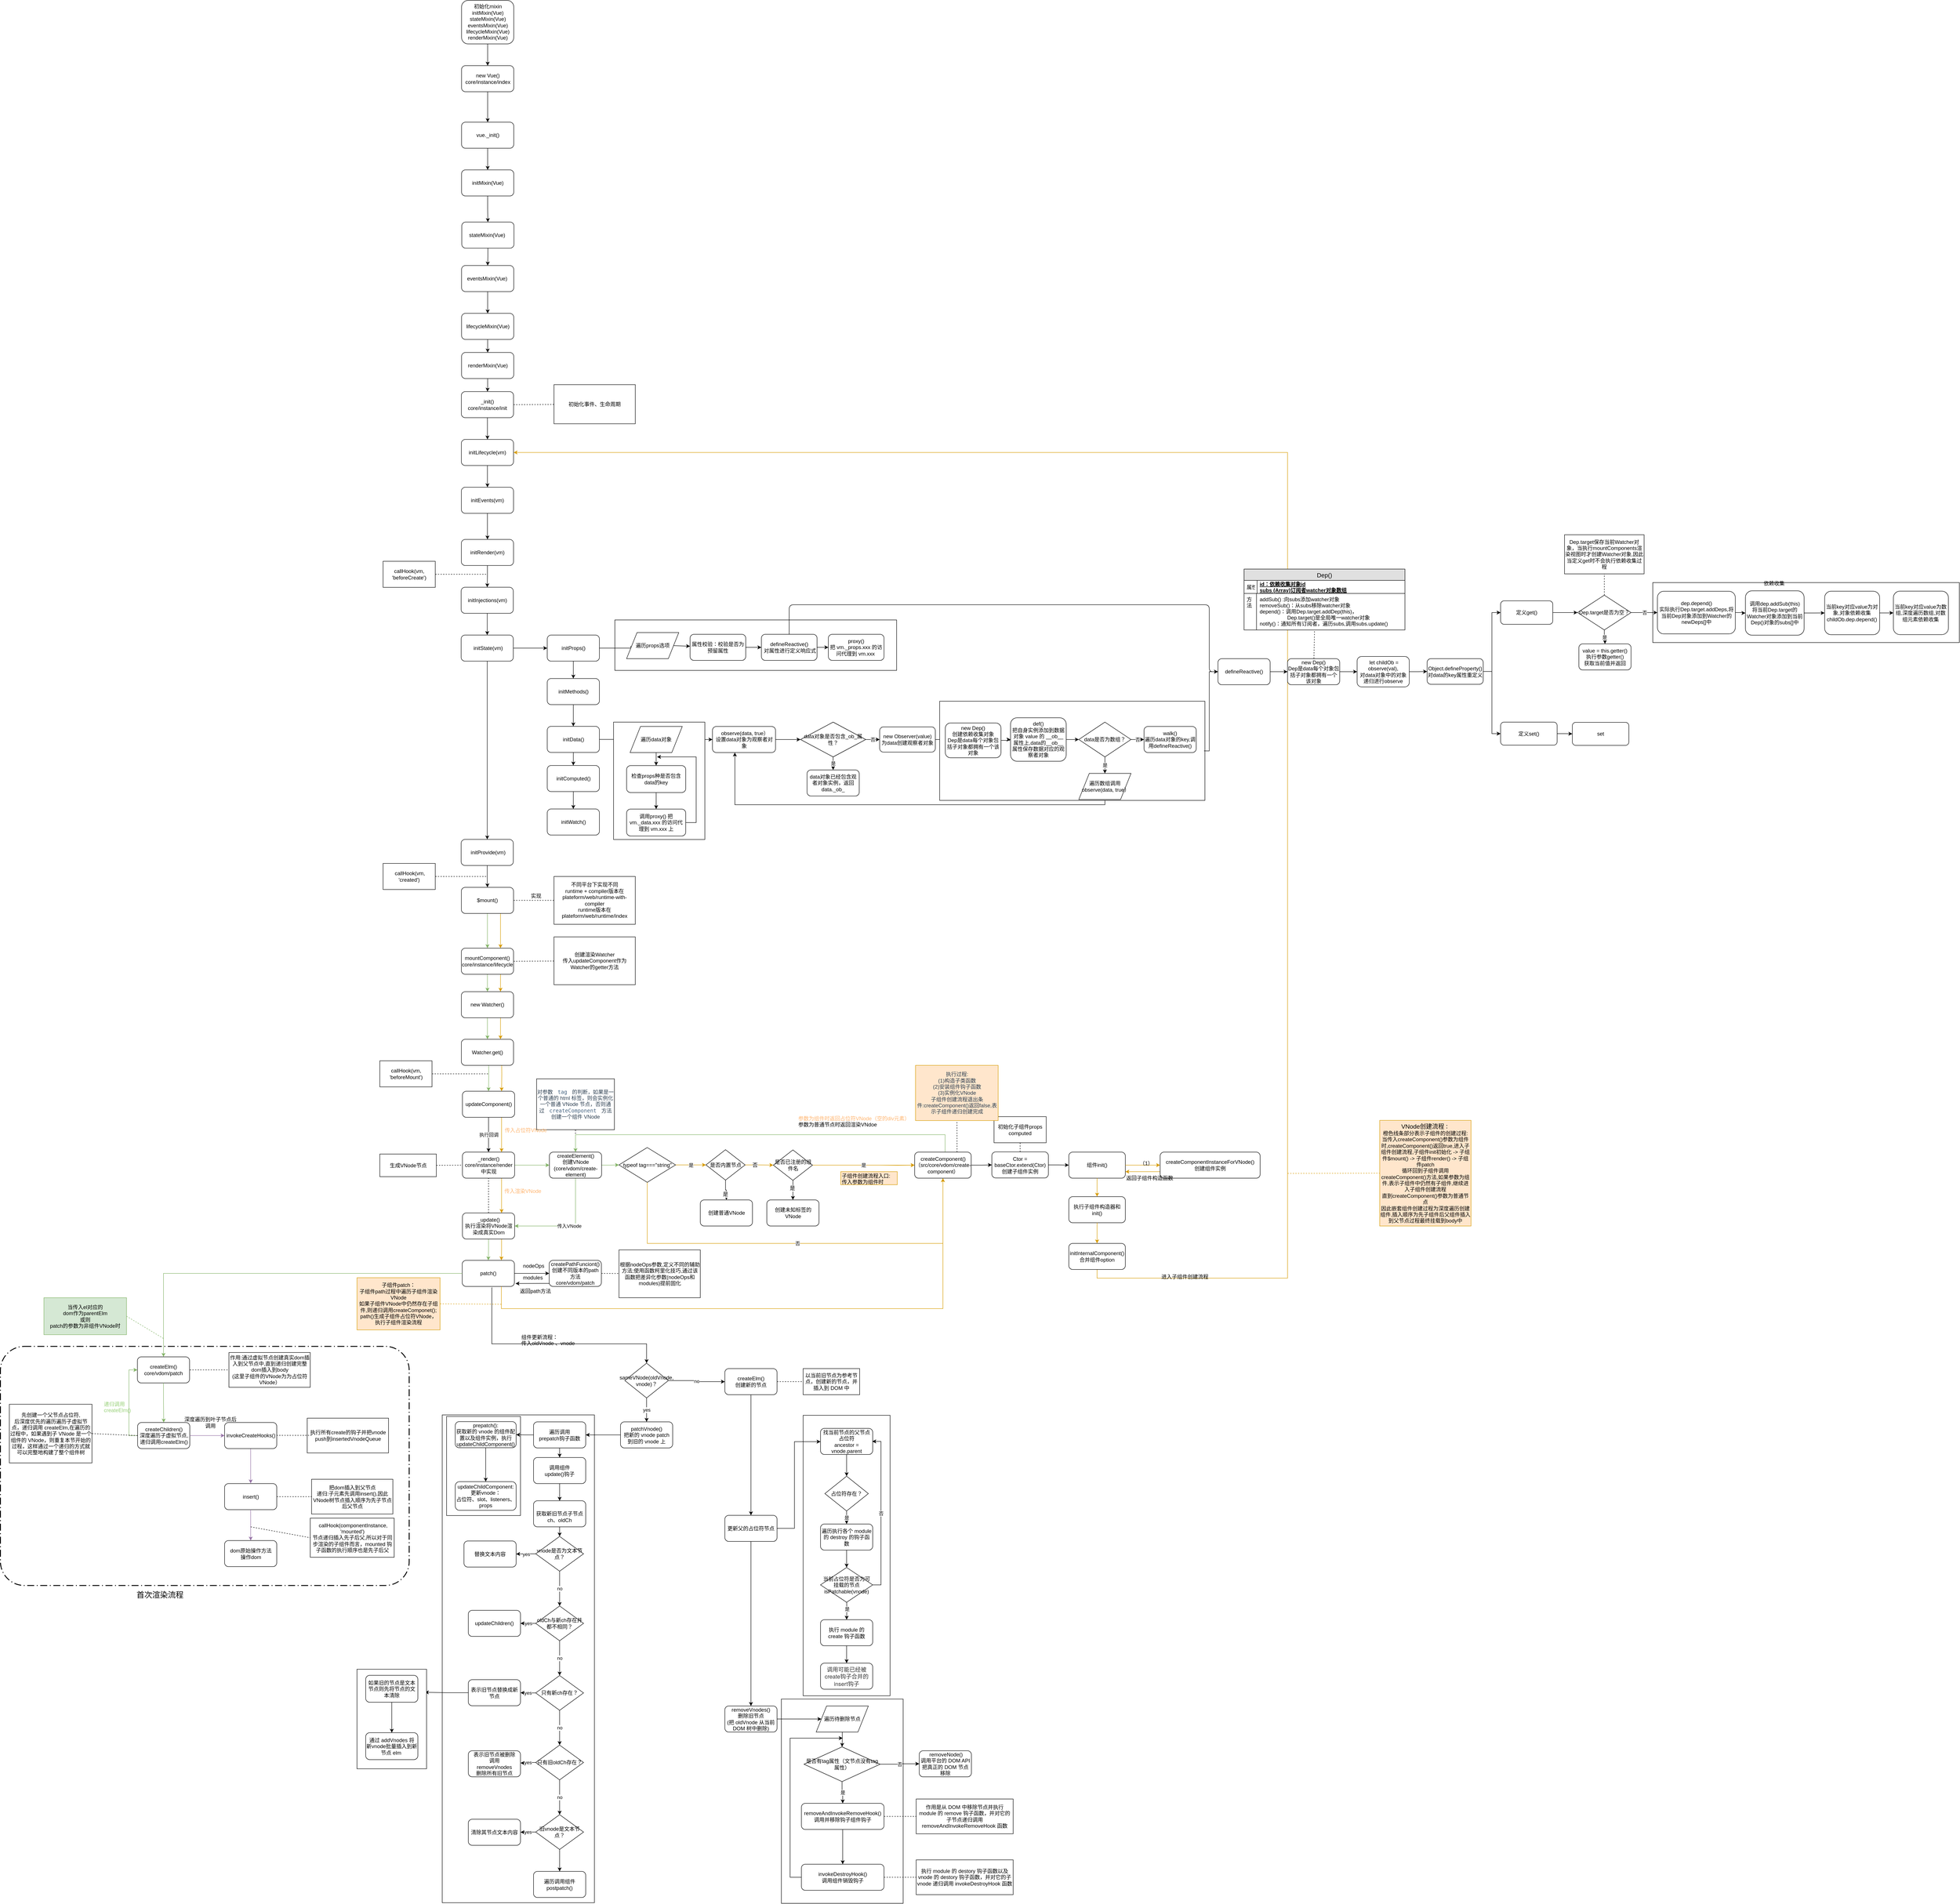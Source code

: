 <mxfile version="13.4.5" type="device"><diagram id="fuLThKm1oNXvs1L2Xqn1" name="第 1 页"><mxGraphModel dx="2596" dy="2980" grid="1" gridSize="10" guides="1" tooltips="1" connect="1" arrows="1" fold="1" page="1" pageScale="1" pageWidth="827" pageHeight="1169" math="0" shadow="0"><root><mxCell id="0"/><mxCell id="1" parent="0"/><mxCell id="l6RHCZccqpbLqm64hrfP-82" value="" style="rounded=0;whiteSpace=wrap;html=1;" parent="1" vertex="1"><mxGeometry x="553" y="-215" width="648" height="116" as="geometry"/></mxCell><mxCell id="0S5axirJk_TiGO703aJq-17" style="edgeStyle=orthogonalEdgeStyle;rounded=0;orthogonalLoop=1;jettySize=auto;html=1;exitX=0.5;exitY=1;exitDx=0;exitDy=0;entryX=1;entryY=0.5;entryDx=0;entryDy=0;fillColor=#ffe6cc;strokeColor=#d79b00;" parent="1" source="p-K4UCN-AlOpgGAfWaxX-35" target="a1_MNX0rQaqO9-bycZHT-5" edge="1"><mxGeometry relative="1" as="geometry"><Array as="points"><mxPoint x="1662" y="1299"/><mxPoint x="2100" y="1299"/><mxPoint x="2100" y="-600"/></Array></mxGeometry></mxCell><mxCell id="a1_MNX0rQaqO9-bycZHT-15" value="" style="edgeStyle=orthogonalEdgeStyle;rounded=0;orthogonalLoop=1;jettySize=auto;html=1;" parent="1" source="a1_MNX0rQaqO9-bycZHT-11" target="a1_MNX0rQaqO9-bycZHT-14" edge="1"><mxGeometry relative="1" as="geometry"/></mxCell><mxCell id="a1_MNX0rQaqO9-bycZHT-17" value="" style="edgeStyle=orthogonalEdgeStyle;rounded=0;orthogonalLoop=1;jettySize=auto;html=1;" parent="1" source="a1_MNX0rQaqO9-bycZHT-14" target="a1_MNX0rQaqO9-bycZHT-16" edge="1"><mxGeometry relative="1" as="geometry"/></mxCell><mxCell id="l6RHCZccqpbLqm64hrfP-17" value="" style="edgeStyle=orthogonalEdgeStyle;rounded=0;orthogonalLoop=1;jettySize=auto;html=1;" parent="1" source="a1_MNX0rQaqO9-bycZHT-14" target="l6RHCZccqpbLqm64hrfP-16" edge="1"><mxGeometry relative="1" as="geometry"/></mxCell><mxCell id="a1_MNX0rQaqO9-bycZHT-14" value="&amp;nbsp;initState(vm)" style="rounded=1;whiteSpace=wrap;html=1;" parent="1" vertex="1"><mxGeometry x="199.5" y="-180.222" width="120" height="60" as="geometry"/></mxCell><mxCell id="l6RHCZccqpbLqm64hrfP-19" value="" style="edgeStyle=orthogonalEdgeStyle;rounded=0;orthogonalLoop=1;jettySize=auto;html=1;" parent="1" source="l6RHCZccqpbLqm64hrfP-16" target="l6RHCZccqpbLqm64hrfP-18" edge="1"><mxGeometry relative="1" as="geometry"/></mxCell><mxCell id="l6RHCZccqpbLqm64hrfP-27" value="" style="edgeStyle=orthogonalEdgeStyle;rounded=0;orthogonalLoop=1;jettySize=auto;html=1;" parent="1" source="l6RHCZccqpbLqm64hrfP-16" edge="1"><mxGeometry relative="1" as="geometry"><mxPoint x="597.5" y="-150.222" as="targetPoint"/></mxGeometry></mxCell><mxCell id="l6RHCZccqpbLqm64hrfP-16" value="&lt;div&gt;initProps()&lt;/div&gt;" style="rounded=1;whiteSpace=wrap;html=1;" parent="1" vertex="1"><mxGeometry x="397.5" y="-180.222" width="120" height="60" as="geometry"/></mxCell><mxCell id="l6RHCZccqpbLqm64hrfP-21" value="" style="edgeStyle=orthogonalEdgeStyle;rounded=0;orthogonalLoop=1;jettySize=auto;html=1;" parent="1" source="l6RHCZccqpbLqm64hrfP-18" target="l6RHCZccqpbLqm64hrfP-20" edge="1"><mxGeometry relative="1" as="geometry"/></mxCell><mxCell id="l6RHCZccqpbLqm64hrfP-18" value="&lt;div&gt;initMethods()&lt;/div&gt;" style="rounded=1;whiteSpace=wrap;html=1;" parent="1" vertex="1"><mxGeometry x="397.5" y="-80.222" width="120" height="60" as="geometry"/></mxCell><mxCell id="l6RHCZccqpbLqm64hrfP-23" value="" style="edgeStyle=orthogonalEdgeStyle;rounded=0;orthogonalLoop=1;jettySize=auto;html=1;" parent="1" source="l6RHCZccqpbLqm64hrfP-20" target="l6RHCZccqpbLqm64hrfP-22" edge="1"><mxGeometry relative="1" as="geometry"/></mxCell><mxCell id="l6RHCZccqpbLqm64hrfP-72" style="edgeStyle=orthogonalEdgeStyle;rounded=0;orthogonalLoop=1;jettySize=auto;html=1;" parent="1" source="l6RHCZccqpbLqm64hrfP-20" target="l6RHCZccqpbLqm64hrfP-71" edge="1"><mxGeometry relative="1" as="geometry"/></mxCell><mxCell id="l6RHCZccqpbLqm64hrfP-20" value="&lt;div&gt;initData()&lt;/div&gt;" style="rounded=1;whiteSpace=wrap;html=1;" parent="1" vertex="1"><mxGeometry x="397.5" y="29.778" width="120" height="60" as="geometry"/></mxCell><mxCell id="l6RHCZccqpbLqm64hrfP-25" value="" style="edgeStyle=orthogonalEdgeStyle;rounded=0;orthogonalLoop=1;jettySize=auto;html=1;" parent="1" source="l6RHCZccqpbLqm64hrfP-22" target="l6RHCZccqpbLqm64hrfP-24" edge="1"><mxGeometry relative="1" as="geometry"/></mxCell><mxCell id="l6RHCZccqpbLqm64hrfP-22" value="&lt;div&gt;initComputed()&lt;/div&gt;" style="rounded=1;whiteSpace=wrap;html=1;" parent="1" vertex="1"><mxGeometry x="397.5" y="119.778" width="120" height="60" as="geometry"/></mxCell><mxCell id="l6RHCZccqpbLqm64hrfP-24" value="&lt;div&gt;initWatch()&lt;/div&gt;" style="rounded=1;whiteSpace=wrap;html=1;" parent="1" vertex="1"><mxGeometry x="397.5" y="219.778" width="120" height="60" as="geometry"/></mxCell><mxCell id="a1_MNX0rQaqO9-bycZHT-18" style="edgeStyle=orthogonalEdgeStyle;rounded=0;orthogonalLoop=1;jettySize=auto;html=1;entryX=0.5;entryY=0;entryDx=0;entryDy=0;" parent="1" source="a1_MNX0rQaqO9-bycZHT-16" target="3t-04rZDA2Bj4N-iZwOK-11" edge="1"><mxGeometry relative="1" as="geometry"/></mxCell><mxCell id="a1_MNX0rQaqO9-bycZHT-16" value="&amp;nbsp;initProvide(vm)" style="rounded=1;whiteSpace=wrap;html=1;" parent="1" vertex="1"><mxGeometry x="199.5" y="289.778" width="120" height="60" as="geometry"/></mxCell><mxCell id="3t-04rZDA2Bj4N-iZwOK-17" value="" style="edgeStyle=orthogonalEdgeStyle;rounded=0;orthogonalLoop=1;jettySize=auto;html=1;fillColor=#d5e8d4;strokeColor=#82b366;" parent="1" source="3t-04rZDA2Bj4N-iZwOK-11" target="3t-04rZDA2Bj4N-iZwOK-16" edge="1"><mxGeometry relative="1" as="geometry"/></mxCell><mxCell id="o5iHLIBmeidfM1_UxS9D-1" style="edgeStyle=orthogonalEdgeStyle;rounded=0;orthogonalLoop=1;jettySize=auto;html=1;exitX=0.75;exitY=1;exitDx=0;exitDy=0;entryX=0.75;entryY=0;entryDx=0;entryDy=0;fillColor=#ffe6cc;strokeColor=#d79b00;" parent="1" source="3t-04rZDA2Bj4N-iZwOK-11" target="3t-04rZDA2Bj4N-iZwOK-16" edge="1"><mxGeometry relative="1" as="geometry"/></mxCell><mxCell id="3t-04rZDA2Bj4N-iZwOK-11" value="$mount()" style="rounded=1;whiteSpace=wrap;html=1;" parent="1" vertex="1"><mxGeometry x="200" y="400" width="120" height="60" as="geometry"/></mxCell><mxCell id="3t-04rZDA2Bj4N-iZwOK-24" value="" style="edgeStyle=orthogonalEdgeStyle;rounded=0;orthogonalLoop=1;jettySize=auto;html=1;fillColor=#d5e8d4;strokeColor=#82b366;" parent="1" target="3t-04rZDA2Bj4N-iZwOK-23" edge="1"><mxGeometry relative="1" as="geometry"><mxPoint x="262.5" y="789" as="sourcePoint"/></mxGeometry></mxCell><mxCell id="o5iHLIBmeidfM1_UxS9D-3" style="edgeStyle=orthogonalEdgeStyle;rounded=0;orthogonalLoop=1;jettySize=auto;html=1;exitX=0.75;exitY=1;exitDx=0;exitDy=0;entryX=0.75;entryY=0;entryDx=0;entryDy=0;fillColor=#ffe6cc;strokeColor=#d79b00;" parent="1" target="3t-04rZDA2Bj4N-iZwOK-23" edge="1"><mxGeometry relative="1" as="geometry"><mxPoint x="292.5" y="789" as="sourcePoint"/></mxGeometry></mxCell><mxCell id="0S5axirJk_TiGO703aJq-3" value="" style="edgeStyle=orthogonalEdgeStyle;rounded=0;orthogonalLoop=1;jettySize=auto;html=1;fillColor=#d5e8d4;strokeColor=#82b366;" parent="1" source="3t-04rZDA2Bj4N-iZwOK-16" target="0S5axirJk_TiGO703aJq-2" edge="1"><mxGeometry relative="1" as="geometry"/></mxCell><mxCell id="0S5axirJk_TiGO703aJq-8" style="edgeStyle=orthogonalEdgeStyle;rounded=0;orthogonalLoop=1;jettySize=auto;html=1;exitX=0.75;exitY=1;exitDx=0;exitDy=0;entryX=0.75;entryY=0;entryDx=0;entryDy=0;fillColor=#ffe6cc;strokeColor=#d79b00;" parent="1" source="3t-04rZDA2Bj4N-iZwOK-16" target="0S5axirJk_TiGO703aJq-2" edge="1"><mxGeometry relative="1" as="geometry"/></mxCell><mxCell id="3t-04rZDA2Bj4N-iZwOK-16" value="mountComponent()&lt;br&gt;core/instance/lifecycle" style="rounded=1;whiteSpace=wrap;html=1;" parent="1" vertex="1"><mxGeometry x="200" y="540" width="120" height="60" as="geometry"/></mxCell><mxCell id="0S5axirJk_TiGO703aJq-5" value="" style="edgeStyle=orthogonalEdgeStyle;rounded=0;orthogonalLoop=1;jettySize=auto;html=1;fillColor=#d5e8d4;strokeColor=#82b366;" parent="1" source="0S5axirJk_TiGO703aJq-2" target="0S5axirJk_TiGO703aJq-4" edge="1"><mxGeometry relative="1" as="geometry"/></mxCell><mxCell id="0S5axirJk_TiGO703aJq-9" style="edgeStyle=orthogonalEdgeStyle;rounded=0;orthogonalLoop=1;jettySize=auto;html=1;exitX=0.75;exitY=1;exitDx=0;exitDy=0;entryX=0.75;entryY=0;entryDx=0;entryDy=0;fillColor=#ffe6cc;strokeColor=#d79b00;" parent="1" source="0S5axirJk_TiGO703aJq-2" target="0S5axirJk_TiGO703aJq-4" edge="1"><mxGeometry relative="1" as="geometry"/></mxCell><mxCell id="0S5axirJk_TiGO703aJq-2" value="new Watcher()" style="rounded=1;whiteSpace=wrap;html=1;" parent="1" vertex="1"><mxGeometry x="200" y="640" width="120" height="60" as="geometry"/></mxCell><mxCell id="0S5axirJk_TiGO703aJq-4" value="Watcher.get()" style="rounded=1;whiteSpace=wrap;html=1;" parent="1" vertex="1"><mxGeometry x="200" y="749.5" width="120" height="60" as="geometry"/></mxCell><mxCell id="3t-04rZDA2Bj4N-iZwOK-26" value="执行回调" style="edgeStyle=orthogonalEdgeStyle;rounded=0;orthogonalLoop=1;jettySize=auto;html=1;" parent="1" source="3t-04rZDA2Bj4N-iZwOK-23" target="3t-04rZDA2Bj4N-iZwOK-25" edge="1"><mxGeometry relative="1" as="geometry"/></mxCell><mxCell id="o5iHLIBmeidfM1_UxS9D-4" style="edgeStyle=orthogonalEdgeStyle;rounded=0;orthogonalLoop=1;jettySize=auto;html=1;exitX=0.75;exitY=1;exitDx=0;exitDy=0;entryX=0.75;entryY=0;entryDx=0;entryDy=0;fillColor=#ffe6cc;strokeColor=#d79b00;" parent="1" source="3t-04rZDA2Bj4N-iZwOK-23" target="3t-04rZDA2Bj4N-iZwOK-25" edge="1"><mxGeometry relative="1" as="geometry"/></mxCell><mxCell id="3t-04rZDA2Bj4N-iZwOK-23" value="updateComponent()" style="rounded=1;whiteSpace=wrap;html=1;" parent="1" vertex="1"><mxGeometry x="202.5" y="869" width="120" height="60" as="geometry"/></mxCell><mxCell id="3t-04rZDA2Bj4N-iZwOK-30" value="" style="edgeStyle=orthogonalEdgeStyle;rounded=0;orthogonalLoop=1;jettySize=auto;html=1;fillColor=#d5e8d4;strokeColor=#82b366;" parent="1" source="3t-04rZDA2Bj4N-iZwOK-25" target="3t-04rZDA2Bj4N-iZwOK-29" edge="1"><mxGeometry relative="1" as="geometry"/></mxCell><mxCell id="o5iHLIBmeidfM1_UxS9D-12" style="edgeStyle=orthogonalEdgeStyle;rounded=0;orthogonalLoop=1;jettySize=auto;html=1;exitX=0.75;exitY=1;exitDx=0;exitDy=0;strokeColor=#d79b00;entryX=0.75;entryY=0;entryDx=0;entryDy=0;fillColor=#ffe6cc;" parent="1" source="3t-04rZDA2Bj4N-iZwOK-25" target="3t-04rZDA2Bj4N-iZwOK-27" edge="1"><mxGeometry relative="1" as="geometry"/></mxCell><mxCell id="o5iHLIBmeidfM1_UxS9D-33" value="&lt;font color=&quot;#ffb570&quot;&gt;传入渲染VNode&lt;/font&gt;" style="text;html=1;resizable=0;points=[];align=center;verticalAlign=middle;labelBackgroundColor=#ffffff;" parent="o5iHLIBmeidfM1_UxS9D-12" vertex="1" connectable="0"><mxGeometry x="-0.229" y="3" relative="1" as="geometry"><mxPoint x="45" y="-1" as="offset"/></mxGeometry></mxCell><mxCell id="3t-04rZDA2Bj4N-iZwOK-25" value="_render()&lt;br&gt;core/instance/render中实现" style="rounded=1;whiteSpace=wrap;html=1;" parent="1" vertex="1"><mxGeometry x="202.5" y="1009" width="120" height="60" as="geometry"/></mxCell><mxCell id="3t-04rZDA2Bj4N-iZwOK-33" value="传入VNode" style="edgeStyle=orthogonalEdgeStyle;rounded=0;orthogonalLoop=1;jettySize=auto;html=1;entryX=1;entryY=0.5;entryDx=0;entryDy=0;fillColor=#d5e8d4;strokeColor=#82b366;" parent="1" source="3t-04rZDA2Bj4N-iZwOK-29" target="3t-04rZDA2Bj4N-iZwOK-27" edge="1"><mxGeometry relative="1" as="geometry"><Array as="points"><mxPoint x="462.5" y="1179"/></Array></mxGeometry></mxCell><mxCell id="nCYS2fBj9YsfHqXblacQ-19" style="edgeStyle=orthogonalEdgeStyle;rounded=0;orthogonalLoop=1;jettySize=auto;html=1;fillColor=#d5e8d4;strokeColor=#82b366;" parent="1" source="3t-04rZDA2Bj4N-iZwOK-29" target="nCYS2fBj9YsfHqXblacQ-8" edge="1"><mxGeometry relative="1" as="geometry"/></mxCell><mxCell id="3t-04rZDA2Bj4N-iZwOK-29" value="createElement()&lt;br&gt;创建VNode&lt;br&gt;(core/vdom/create-element)" style="rounded=1;whiteSpace=wrap;html=1;" parent="1" vertex="1"><mxGeometry x="402.5" y="1009" width="120" height="60" as="geometry"/></mxCell><mxCell id="3t-04rZDA2Bj4N-iZwOK-36" value="" style="edgeStyle=orthogonalEdgeStyle;rounded=0;orthogonalLoop=1;jettySize=auto;html=1;fillColor=#d5e8d4;strokeColor=#82b366;" parent="1" source="3t-04rZDA2Bj4N-iZwOK-27" target="3t-04rZDA2Bj4N-iZwOK-37" edge="1"><mxGeometry relative="1" as="geometry"><mxPoint x="262.5" y="1289" as="targetPoint"/></mxGeometry></mxCell><mxCell id="o5iHLIBmeidfM1_UxS9D-13" style="edgeStyle=orthogonalEdgeStyle;rounded=0;orthogonalLoop=1;jettySize=auto;html=1;exitX=0.75;exitY=1;exitDx=0;exitDy=0;strokeColor=#d79b00;entryX=0.75;entryY=0;entryDx=0;entryDy=0;fillColor=#ffe6cc;" parent="1" source="3t-04rZDA2Bj4N-iZwOK-27" target="3t-04rZDA2Bj4N-iZwOK-37" edge="1"><mxGeometry relative="1" as="geometry"/></mxCell><mxCell id="3t-04rZDA2Bj4N-iZwOK-27" value="_update()&lt;br&gt;执行渲染将VNode渲染成真实Dom" style="rounded=1;whiteSpace=wrap;html=1;" parent="1" vertex="1"><mxGeometry x="202.5" y="1149" width="120" height="60" as="geometry"/></mxCell><mxCell id="3t-04rZDA2Bj4N-iZwOK-13" value="" style="endArrow=none;dashed=1;html=1;exitX=1;exitY=0.5;exitDx=0;exitDy=0;" parent="1" source="3t-04rZDA2Bj4N-iZwOK-11" target="3t-04rZDA2Bj4N-iZwOK-14" edge="1"><mxGeometry width="50" height="50" relative="1" as="geometry"><mxPoint x="360" y="450" as="sourcePoint"/><mxPoint x="410" y="430" as="targetPoint"/></mxGeometry></mxCell><mxCell id="3t-04rZDA2Bj4N-iZwOK-14" value="不同平台下实现不同&lt;br&gt;runtime + compiler版本在&lt;br&gt;plateform/web/runtime-with-compiler&lt;br&gt;runtime版本在&lt;br&gt;plateform/web/runtime/index" style="rounded=0;whiteSpace=wrap;html=1;" parent="1" vertex="1"><mxGeometry x="413" y="375" width="187" height="110" as="geometry"/></mxCell><mxCell id="3t-04rZDA2Bj4N-iZwOK-15" value="实现" style="text;html=1;resizable=0;points=[];autosize=1;align=left;verticalAlign=top;spacingTop=-4;" parent="1" vertex="1"><mxGeometry x="358" y="410" width="40" height="20" as="geometry"/></mxCell><mxCell id="3t-04rZDA2Bj4N-iZwOK-21" value="创建渲染Watcher&lt;br&gt;传入updateComponent作为Watcher的getter方法" style="rounded=0;whiteSpace=wrap;html=1;" parent="1" vertex="1"><mxGeometry x="413" y="514" width="187" height="110" as="geometry"/></mxCell><mxCell id="3t-04rZDA2Bj4N-iZwOK-22" value="" style="endArrow=none;dashed=1;html=1;exitX=1;exitY=0.5;exitDx=0;exitDy=0;" parent="1" source="3t-04rZDA2Bj4N-iZwOK-16" target="3t-04rZDA2Bj4N-iZwOK-21" edge="1"><mxGeometry width="50" height="50" relative="1" as="geometry"><mxPoint x="320" y="600" as="sourcePoint"/><mxPoint x="370" y="550" as="targetPoint"/></mxGeometry></mxCell><mxCell id="3t-04rZDA2Bj4N-iZwOK-34" value="" style="endArrow=none;dashed=1;html=1;entryX=0.5;entryY=1;entryDx=0;entryDy=0;" parent="1" source="3t-04rZDA2Bj4N-iZwOK-27" target="3t-04rZDA2Bj4N-iZwOK-25" edge="1"><mxGeometry width="50" height="50" relative="1" as="geometry"><mxPoint x="262.5" y="1129" as="sourcePoint"/><mxPoint x="312.5" y="1079" as="targetPoint"/></mxGeometry></mxCell><mxCell id="p-K4UCN-AlOpgGAfWaxX-1" value="" style="endArrow=none;dashed=1;html=1;exitX=0.5;exitY=0;exitDx=0;exitDy=0;entryX=0.5;entryY=1;entryDx=0;entryDy=0;" parent="1" source="3t-04rZDA2Bj4N-iZwOK-29" target="p-K4UCN-AlOpgGAfWaxX-4" edge="1"><mxGeometry width="50" height="50" relative="1" as="geometry"><mxPoint x="532.5" y="1069" as="sourcePoint"/><mxPoint x="592.5" y="1039" as="targetPoint"/></mxGeometry></mxCell><mxCell id="p-K4UCN-AlOpgGAfWaxX-4" value="&lt;font style=&quot;font-size: 12px&quot;&gt;&lt;span style=&quot;color: rgb(44 , 62 , 80) ; white-space: normal&quot;&gt;对参数&amp;nbsp;&lt;/span&gt;&lt;code style=&quot;color: rgb(71 , 101 , 130) ; padding: 0.25rem 0.5rem ; margin: 0px ; border-radius: 3px ; white-space: normal&quot;&gt;tag&lt;/code&gt;&lt;span style=&quot;color: rgb(44 , 62 , 80) ; white-space: normal&quot;&gt;&amp;nbsp;的判断，如果是一个普通的 html 标签，则会实例化一个普通 VNode 节点，否则通过&amp;nbsp;&lt;/span&gt;&lt;code style=&quot;color: rgb(71 , 101 , 130) ; padding: 0.25rem 0.5rem ; margin: 0px ; border-radius: 3px ; white-space: normal&quot;&gt;createComponent&lt;/code&gt;&lt;span style=&quot;color: rgb(44 , 62 , 80) ; white-space: normal&quot;&gt;&amp;nbsp;方法创建一个组件 VNode&lt;/span&gt;&lt;/font&gt;" style="rounded=0;whiteSpace=wrap;html=1;" parent="1" vertex="1"><mxGeometry x="373" y="840.5" width="179" height="117" as="geometry"/></mxCell><mxCell id="p-K4UCN-AlOpgGAfWaxX-13" style="edgeStyle=orthogonalEdgeStyle;rounded=0;orthogonalLoop=1;jettySize=auto;html=1;exitX=0;exitY=0.75;exitDx=0;exitDy=0;fillColor=#d5e8d4;strokeColor=#82b366;entryX=0.5;entryY=0;entryDx=0;entryDy=0;" parent="1" source="p-K4UCN-AlOpgGAfWaxX-8" target="3t-04rZDA2Bj4N-iZwOK-29" edge="1"><mxGeometry relative="1" as="geometry"><mxPoint x="982.5" y="1054" as="targetPoint"/><Array as="points"><mxPoint x="1312.5" y="1054"/><mxPoint x="1312.5" y="969"/><mxPoint x="462.5" y="969"/></Array></mxGeometry></mxCell><mxCell id="3t-04rZDA2Bj4N-iZwOK-37" value="patch()" style="rounded=1;whiteSpace=wrap;html=1;" parent="1" vertex="1"><mxGeometry x="202" y="1258" width="120" height="60" as="geometry"/></mxCell><mxCell id="3t-04rZDA2Bj4N-iZwOK-50" value="" style="edgeStyle=orthogonalEdgeStyle;rounded=0;orthogonalLoop=1;jettySize=auto;html=1;fillColor=#d5e8d4;strokeColor=#82b366;" parent="1" source="3t-04rZDA2Bj4N-iZwOK-37" target="3t-04rZDA2Bj4N-iZwOK-49" edge="1"><mxGeometry relative="1" as="geometry"><Array as="points"><mxPoint x="-485" y="1288"/></Array></mxGeometry></mxCell><mxCell id="3t-04rZDA2Bj4N-iZwOK-45" style="edgeStyle=orthogonalEdgeStyle;rounded=0;orthogonalLoop=1;jettySize=auto;html=1;entryX=1.021;entryY=0.889;entryDx=0;entryDy=0;entryPerimeter=0;" parent="1" source="3t-04rZDA2Bj4N-iZwOK-39" target="3t-04rZDA2Bj4N-iZwOK-37" edge="1"><mxGeometry relative="1" as="geometry"><Array as="points"><mxPoint x="382.5" y="1311"/><mxPoint x="382.5" y="1311"/></Array></mxGeometry></mxCell><mxCell id="3t-04rZDA2Bj4N-iZwOK-46" value="返回path方法" style="text;html=1;resizable=0;points=[];align=center;verticalAlign=middle;labelBackgroundColor=#ffffff;" parent="3t-04rZDA2Bj4N-iZwOK-45" vertex="1" connectable="0"><mxGeometry x="-0.103" y="5" relative="1" as="geometry"><mxPoint x="3" y="13" as="offset"/></mxGeometry></mxCell><mxCell id="3t-04rZDA2Bj4N-iZwOK-39" value="createPathFunciont()&lt;br&gt;创建不同版本的path方法&lt;br&gt;core/vdom/patch" style="rounded=1;whiteSpace=wrap;html=1;" parent="1" vertex="1"><mxGeometry x="402" y="1258" width="120" height="60" as="geometry"/></mxCell><mxCell id="3t-04rZDA2Bj4N-iZwOK-40" value="" style="edgeStyle=orthogonalEdgeStyle;rounded=0;orthogonalLoop=1;jettySize=auto;html=1;" parent="1" source="3t-04rZDA2Bj4N-iZwOK-37" target="3t-04rZDA2Bj4N-iZwOK-39" edge="1"><mxGeometry relative="1" as="geometry"/></mxCell><mxCell id="3t-04rZDA2Bj4N-iZwOK-41" value="nodeOps" style="text;html=1;resizable=0;points=[];autosize=1;align=left;verticalAlign=top;spacingTop=-4;" parent="1" vertex="1"><mxGeometry x="340" y="1261" width="60" height="20" as="geometry"/></mxCell><mxCell id="3t-04rZDA2Bj4N-iZwOK-42" value="modules" style="text;html=1;resizable=0;points=[];autosize=1;align=left;verticalAlign=top;spacingTop=-4;" parent="1" vertex="1"><mxGeometry x="340" y="1288" width="60" height="20" as="geometry"/></mxCell><mxCell id="3t-04rZDA2Bj4N-iZwOK-43" value="根据nodeOps参数,定义不同的辅助方法;使用函数柯里化技巧,通过该函数把差异化参数(nodeOps和modules)提前固化" style="rounded=0;whiteSpace=wrap;html=1;" parent="1" vertex="1"><mxGeometry x="562.5" y="1234" width="187" height="110" as="geometry"/></mxCell><mxCell id="3t-04rZDA2Bj4N-iZwOK-44" value="" style="endArrow=none;dashed=1;html=1;exitX=1;exitY=0.5;exitDx=0;exitDy=0;" parent="1" source="3t-04rZDA2Bj4N-iZwOK-39" target="3t-04rZDA2Bj4N-iZwOK-43" edge="1"><mxGeometry width="50" height="50" relative="1" as="geometry"><mxPoint x="522" y="1378" as="sourcePoint"/><mxPoint x="572" y="1328" as="targetPoint"/></mxGeometry></mxCell><mxCell id="o5iHLIBmeidfM1_UxS9D-18" value="&lt;span style=&quot;text-align: left&quot;&gt;当传入el对应的&lt;/span&gt;&lt;br style=&quot;text-align: left&quot;&gt;&lt;span style=&quot;text-align: left&quot;&gt;dom作为parentElm&lt;/span&gt;&lt;br style=&quot;text-align: left&quot;&gt;&lt;span style=&quot;text-align: left&quot;&gt;或则&lt;/span&gt;&lt;br style=&quot;text-align: left&quot;&gt;&lt;span style=&quot;text-align: left&quot;&gt;patch的参数为非组件VNode时&lt;/span&gt;" style="rounded=0;whiteSpace=wrap;html=1;fillColor=#d5e8d4;strokeColor=#82b366;" parent="1" vertex="1"><mxGeometry x="-760" y="1344" width="190" height="85" as="geometry"/></mxCell><mxCell id="o5iHLIBmeidfM1_UxS9D-30" value="子组件patch：&lt;br&gt;子组件path过程中遍历子组件渲染VNode&lt;br&gt;如果子组件VNode中仍然存在子组件,则递归调用createComponet();&lt;br&gt;path()生成子组件占位符VNode，&lt;br&gt;执行子组件渲染流程" style="rounded=0;whiteSpace=wrap;html=1;fillColor=#ffe6cc;strokeColor=#d79b00;" parent="1" vertex="1"><mxGeometry x="-40" y="1298" width="191" height="120" as="geometry"/></mxCell><mxCell id="o5iHLIBmeidfM1_UxS9D-31" value="" style="endArrow=none;dashed=1;html=1;strokeColor=#d79b00;exitX=1;exitY=0.5;exitDx=0;exitDy=0;fillColor=#ffe6cc;" parent="1" source="o5iHLIBmeidfM1_UxS9D-30" edge="1"><mxGeometry width="50" height="50" relative="1" as="geometry"><mxPoint x="282.5" y="1389" as="sourcePoint"/><mxPoint x="292.5" y="1359" as="targetPoint"/></mxGeometry></mxCell><mxCell id="o5iHLIBmeidfM1_UxS9D-32" value="&lt;font color=&quot;#ffb570&quot;&gt;传入占位符VNode&lt;/font&gt;" style="text;html=1;resizable=0;points=[];autosize=1;align=left;verticalAlign=top;spacingTop=-4;" parent="1" vertex="1"><mxGeometry x="297.5" y="949" width="110" height="20" as="geometry"/></mxCell><mxCell id="o5iHLIBmeidfM1_UxS9D-15" style="edgeStyle=orthogonalEdgeStyle;rounded=0;orthogonalLoop=1;jettySize=auto;html=1;exitX=0.75;exitY=1;exitDx=0;exitDy=0;strokeColor=#d79b00;fillColor=#ffe6cc;entryX=0.5;entryY=1;entryDx=0;entryDy=0;" parent="1" source="3t-04rZDA2Bj4N-iZwOK-37" target="p-K4UCN-AlOpgGAfWaxX-8" edge="1"><mxGeometry relative="1" as="geometry"><mxPoint x="772.5" y="1448" as="sourcePoint"/><mxPoint x="1240.5" y="1059" as="targetPoint"/><Array as="points"><mxPoint x="292.5" y="1369"/><mxPoint x="1307.5" y="1369"/></Array></mxGeometry></mxCell><mxCell id="nCYS2fBj9YsfHqXblacQ-6" value="否" style="edgeStyle=orthogonalEdgeStyle;rounded=0;orthogonalLoop=1;jettySize=auto;html=1;entryX=0.5;entryY=1;entryDx=0;entryDy=0;fillColor=#ffe6cc;strokeColor=#d79b00;" parent="1" source="nCYS2fBj9YsfHqXblacQ-8" target="p-K4UCN-AlOpgGAfWaxX-8" edge="1"><mxGeometry relative="1" as="geometry"><mxPoint x="627.5" y="1158.5" as="targetPoint"/><Array as="points"><mxPoint x="627.5" y="1219"/><mxPoint x="1307.5" y="1219"/></Array></mxGeometry></mxCell><mxCell id="nCYS2fBj9YsfHqXblacQ-7" value="是" style="edgeStyle=orthogonalEdgeStyle;rounded=0;orthogonalLoop=1;jettySize=auto;html=1;fillColor=#ffe6cc;strokeColor=#d79b00;entryX=0;entryY=0.5;entryDx=0;entryDy=0;" parent="1" source="nCYS2fBj9YsfHqXblacQ-8" target="nCYS2fBj9YsfHqXblacQ-20" edge="1"><mxGeometry relative="1" as="geometry"><mxPoint x="772.5" y="1038.5" as="targetPoint"/></mxGeometry></mxCell><mxCell id="nCYS2fBj9YsfHqXblacQ-8" value="typeof tag===&quot;string&quot;" style="rhombus;whiteSpace=wrap;html=1;" parent="1" vertex="1"><mxGeometry x="562.5" y="998.5" width="130" height="80" as="geometry"/></mxCell><mxCell id="ohaV4oYa5JERr_caBp-r-1" value="生成VNode节点" style="rounded=0;whiteSpace=wrap;html=1;" parent="1" vertex="1"><mxGeometry x="12.5" y="1013.5" width="130" height="52" as="geometry"/></mxCell><mxCell id="ohaV4oYa5JERr_caBp-r-2" value="" style="endArrow=none;dashed=1;html=1;exitX=1;exitY=0.5;exitDx=0;exitDy=0;entryX=0;entryY=0.5;entryDx=0;entryDy=0;" parent="1" source="ohaV4oYa5JERr_caBp-r-1" target="3t-04rZDA2Bj4N-iZwOK-25" edge="1"><mxGeometry width="50" height="50" relative="1" as="geometry"><mxPoint x="82.5" y="959" as="sourcePoint"/><mxPoint x="132.5" y="909" as="targetPoint"/></mxGeometry></mxCell><mxCell id="0S5axirJk_TiGO703aJq-11" value="" style="edgeStyle=orthogonalEdgeStyle;rounded=0;orthogonalLoop=1;jettySize=auto;html=1;" parent="1" source="p-K4UCN-AlOpgGAfWaxX-8" target="0S5axirJk_TiGO703aJq-10" edge="1"><mxGeometry relative="1" as="geometry"/></mxCell><mxCell id="p-K4UCN-AlOpgGAfWaxX-8" value="createComponent()&lt;br&gt;（src/core/vdom/create-component）" style="rounded=1;whiteSpace=wrap;html=1;" parent="1" vertex="1"><mxGeometry x="1242.5" y="1009" width="130" height="60" as="geometry"/></mxCell><mxCell id="0S5axirJk_TiGO703aJq-12" style="edgeStyle=orthogonalEdgeStyle;rounded=0;orthogonalLoop=1;jettySize=auto;html=1;" parent="1" source="0S5axirJk_TiGO703aJq-10" target="p-K4UCN-AlOpgGAfWaxX-24" edge="1"><mxGeometry relative="1" as="geometry"/></mxCell><mxCell id="0S5axirJk_TiGO703aJq-10" value="Ctor = baseCtor.extend(Ctor)&lt;br&gt;创建子组件实例" style="rounded=1;whiteSpace=wrap;html=1;" parent="1" vertex="1"><mxGeometry x="1420" y="1008.5" width="130" height="60" as="geometry"/></mxCell><mxCell id="p-K4UCN-AlOpgGAfWaxX-12" value="" style="endArrow=none;dashed=1;html=1;exitX=0.75;exitY=0;exitDx=0;exitDy=0;" parent="1" source="p-K4UCN-AlOpgGAfWaxX-8" target="p-K4UCN-AlOpgGAfWaxX-11" edge="1"><mxGeometry width="50" height="50" relative="1" as="geometry"><mxPoint x="1279.5" y="1089" as="sourcePoint"/><mxPoint x="1329.5" y="1039" as="targetPoint"/></mxGeometry></mxCell><mxCell id="nCYS2fBj9YsfHqXblacQ-1" value="" style="group" parent="1" vertex="1" connectable="0"><mxGeometry x="1339.5" y="869" width="833" height="658" as="geometry"/></mxCell><mxCell id="p-K4UCN-AlOpgGAfWaxX-24" value="组件init()" style="rounded=1;whiteSpace=wrap;html=1;" parent="nCYS2fBj9YsfHqXblacQ-1" vertex="1"><mxGeometry x="257.5" y="140" width="130" height="60" as="geometry"/></mxCell><mxCell id="o5iHLIBmeidfM1_UxS9D-24" value="执行子组件构造器和init()" style="rounded=1;whiteSpace=wrap;html=1;" parent="nCYS2fBj9YsfHqXblacQ-1" vertex="1"><mxGeometry x="257.5" y="242.5" width="130" height="60" as="geometry"/></mxCell><mxCell id="o5iHLIBmeidfM1_UxS9D-25" value="" style="edgeStyle=orthogonalEdgeStyle;rounded=0;orthogonalLoop=1;jettySize=auto;html=1;strokeColor=#d79b00;fillColor=#ffe6cc;" parent="nCYS2fBj9YsfHqXblacQ-1" source="p-K4UCN-AlOpgGAfWaxX-24" target="o5iHLIBmeidfM1_UxS9D-24" edge="1"><mxGeometry relative="1" as="geometry"/></mxCell><mxCell id="p-K4UCN-AlOpgGAfWaxX-35" value="initInternalComponent()&lt;br&gt;合并组件option" style="rounded=1;whiteSpace=wrap;html=1;" parent="nCYS2fBj9YsfHqXblacQ-1" vertex="1"><mxGeometry x="257.5" y="350" width="130" height="60" as="geometry"/></mxCell><mxCell id="o5iHLIBmeidfM1_UxS9D-26" style="edgeStyle=orthogonalEdgeStyle;rounded=0;orthogonalLoop=1;jettySize=auto;html=1;strokeColor=#d79b00;fillColor=#ffe6cc;" parent="nCYS2fBj9YsfHqXblacQ-1" source="o5iHLIBmeidfM1_UxS9D-24" target="p-K4UCN-AlOpgGAfWaxX-35" edge="1"><mxGeometry relative="1" as="geometry"/></mxCell><mxCell id="p-K4UCN-AlOpgGAfWaxX-32" style="edgeStyle=orthogonalEdgeStyle;rounded=0;orthogonalLoop=1;jettySize=auto;html=1;exitX=0;exitY=0.75;exitDx=0;exitDy=0;entryX=1;entryY=0.75;entryDx=0;entryDy=0;strokeColor=#d79b00;fillColor=#ffe6cc;" parent="nCYS2fBj9YsfHqXblacQ-1" source="p-K4UCN-AlOpgGAfWaxX-29" target="p-K4UCN-AlOpgGAfWaxX-24" edge="1"><mxGeometry relative="1" as="geometry"/></mxCell><mxCell id="p-K4UCN-AlOpgGAfWaxX-29" value="createComponentInstanceForVNode()&lt;br&gt;创建组件实例" style="rounded=1;whiteSpace=wrap;html=1;" parent="nCYS2fBj9YsfHqXblacQ-1" vertex="1"><mxGeometry x="467.5" y="140" width="230" height="60" as="geometry"/></mxCell><mxCell id="p-K4UCN-AlOpgGAfWaxX-30" value="" style="edgeStyle=orthogonalEdgeStyle;rounded=0;orthogonalLoop=1;jettySize=auto;html=1;strokeColor=#d79b00;fillColor=#ffe6cc;" parent="nCYS2fBj9YsfHqXblacQ-1" source="p-K4UCN-AlOpgGAfWaxX-24" target="p-K4UCN-AlOpgGAfWaxX-29" edge="1"><mxGeometry relative="1" as="geometry"/></mxCell><mxCell id="p-K4UCN-AlOpgGAfWaxX-33" value="返回子组件构造函数" style="text;html=1;resizable=0;points=[];autosize=1;align=left;verticalAlign=top;spacingTop=-4;" parent="nCYS2fBj9YsfHqXblacQ-1" vertex="1"><mxGeometry x="387.5" y="190" width="120" height="20" as="geometry"/></mxCell><mxCell id="p-K4UCN-AlOpgGAfWaxX-34" value="（1）" style="text;html=1;resizable=0;points=[];autosize=1;align=left;verticalAlign=top;spacingTop=-4;" parent="nCYS2fBj9YsfHqXblacQ-1" vertex="1"><mxGeometry x="418.5" y="156" width="50" height="20" as="geometry"/></mxCell><mxCell id="o5iHLIBmeidfM1_UxS9D-8" value="" style="endArrow=none;dashed=1;html=1;entryX=0;entryY=0.5;entryDx=0;entryDy=0;fillColor=#ffe6cc;strokeColor=#d79b00;" parent="nCYS2fBj9YsfHqXblacQ-1" target="o5iHLIBmeidfM1_UxS9D-7" edge="1"><mxGeometry width="50" height="50" relative="1" as="geometry"><mxPoint x="760.5" y="189" as="sourcePoint"/><mxPoint x="580" y="-150" as="targetPoint"/></mxGeometry></mxCell><mxCell id="0S5axirJk_TiGO703aJq-13" value="初始化子组件props&lt;br&gt;computed" style="rounded=0;whiteSpace=wrap;html=1;" parent="nCYS2fBj9YsfHqXblacQ-1" vertex="1"><mxGeometry x="85.5" y="58.5" width="120" height="60" as="geometry"/></mxCell><mxCell id="p-K4UCN-AlOpgGAfWaxX-26" value="子组件创建流程入口:&lt;br&gt;传入参数为组件时" style="text;html=1;resizable=0;points=[];autosize=1;align=left;verticalAlign=top;spacingTop=-4;fillColor=#ffe6cc;strokeColor=#d79b00;" parent="1" vertex="1"><mxGeometry x="1072.5" y="1054" width="130" height="30" as="geometry"/></mxCell><mxCell id="p-K4UCN-AlOpgGAfWaxX-15" value="&lt;font color=&quot;#ffb570&quot;&gt;参数为组件时返回占位符VNode（空的div元素）&lt;/font&gt;&lt;br&gt;参数为普通节点时返回渲染VNdoe" style="text;html=1;resizable=0;points=[];autosize=1;align=left;verticalAlign=top;spacingTop=-4;" parent="1" vertex="1"><mxGeometry x="972.5" y="921.5" width="270" height="30" as="geometry"/></mxCell><mxCell id="nCYS2fBj9YsfHqXblacQ-22" value="" style="edgeStyle=orthogonalEdgeStyle;rounded=0;orthogonalLoop=1;jettySize=auto;html=1;" parent="1" source="nCYS2fBj9YsfHqXblacQ-20" target="nCYS2fBj9YsfHqXblacQ-21" edge="1"><mxGeometry relative="1" as="geometry"/></mxCell><mxCell id="nCYS2fBj9YsfHqXblacQ-23" value="是" style="text;html=1;resizable=0;points=[];align=center;verticalAlign=middle;labelBackgroundColor=#ffffff;" parent="nCYS2fBj9YsfHqXblacQ-22" vertex="1" connectable="0"><mxGeometry x="0.455" y="-3" relative="1" as="geometry"><mxPoint as="offset"/></mxGeometry></mxCell><mxCell id="nCYS2fBj9YsfHqXblacQ-25" value="" style="edgeStyle=orthogonalEdgeStyle;rounded=0;orthogonalLoop=1;jettySize=auto;html=1;fillColor=#ffe6cc;strokeColor=#d79b00;" parent="1" source="nCYS2fBj9YsfHqXblacQ-20" target="nCYS2fBj9YsfHqXblacQ-24" edge="1"><mxGeometry relative="1" as="geometry"/></mxCell><mxCell id="nCYS2fBj9YsfHqXblacQ-26" value="否" style="text;html=1;resizable=0;points=[];align=center;verticalAlign=middle;labelBackgroundColor=#ffffff;" parent="nCYS2fBj9YsfHqXblacQ-25" vertex="1" connectable="0"><mxGeometry x="-0.322" relative="1" as="geometry"><mxPoint as="offset"/></mxGeometry></mxCell><mxCell id="nCYS2fBj9YsfHqXblacQ-20" value="是否内置节点" style="rhombus;whiteSpace=wrap;html=1;" parent="1" vertex="1"><mxGeometry x="762.5" y="1003.5" width="90" height="70" as="geometry"/></mxCell><mxCell id="nCYS2fBj9YsfHqXblacQ-27" value="是" style="edgeStyle=orthogonalEdgeStyle;rounded=0;orthogonalLoop=1;jettySize=auto;html=1;fillColor=#ffe6cc;strokeColor=#d79b00;" parent="1" source="nCYS2fBj9YsfHqXblacQ-24" target="p-K4UCN-AlOpgGAfWaxX-8" edge="1"><mxGeometry relative="1" as="geometry"><mxPoint x="1042.5" y="1039" as="targetPoint"/></mxGeometry></mxCell><mxCell id="nCYS2fBj9YsfHqXblacQ-28" value="" style="edgeStyle=orthogonalEdgeStyle;rounded=0;orthogonalLoop=1;jettySize=auto;html=1;" parent="1" source="nCYS2fBj9YsfHqXblacQ-24" target="nCYS2fBj9YsfHqXblacQ-12" edge="1"><mxGeometry relative="1" as="geometry"/></mxCell><mxCell id="nCYS2fBj9YsfHqXblacQ-30" value="是" style="text;html=1;resizable=0;points=[];align=center;verticalAlign=middle;labelBackgroundColor=#ffffff;" parent="nCYS2fBj9YsfHqXblacQ-28" vertex="1" connectable="0"><mxGeometry x="-0.2" y="-2" relative="1" as="geometry"><mxPoint as="offset"/></mxGeometry></mxCell><mxCell id="nCYS2fBj9YsfHqXblacQ-24" value="是否已注册的组件名" style="rhombus;whiteSpace=wrap;html=1;" parent="1" vertex="1"><mxGeometry x="917.5" y="1004" width="90" height="70" as="geometry"/></mxCell><mxCell id="nCYS2fBj9YsfHqXblacQ-29" value="" style="edgeStyle=orthogonalEdgeStyle;rounded=0;orthogonalLoop=1;jettySize=auto;html=1;fillColor=#ffe6cc;strokeColor=#d79b00;" parent="1" target="p-K4UCN-AlOpgGAfWaxX-8" edge="1"><mxGeometry relative="1" as="geometry"><mxPoint x="1162.5" y="1039" as="sourcePoint"/></mxGeometry></mxCell><mxCell id="nCYS2fBj9YsfHqXblacQ-12" value="创建未知标签的VNode" style="rounded=1;whiteSpace=wrap;html=1;" parent="1" vertex="1"><mxGeometry x="902.5" y="1119" width="120" height="60" as="geometry"/></mxCell><mxCell id="nCYS2fBj9YsfHqXblacQ-21" value="创建普通VNode" style="rounded=1;whiteSpace=wrap;html=1;" parent="1" vertex="1"><mxGeometry x="749.5" y="1119" width="120" height="60" as="geometry"/></mxCell><mxCell id="p-K4UCN-AlOpgGAfWaxX-11" value="&lt;span style=&quot;color: rgb(44 , 62 , 80)&quot;&gt;执行过程:&lt;/span&gt;&lt;br style=&quot;color: rgb(44 , 62 , 80)&quot;&gt;&lt;span style=&quot;color: rgb(44 , 62 , 80)&quot;&gt;(1)构造子类函数&lt;/span&gt;&lt;br style=&quot;color: rgb(44 , 62 , 80)&quot;&gt;&lt;span style=&quot;color: rgb(44 , 62 , 80)&quot;&gt;(2)安装组件钩子函数&lt;/span&gt;&lt;br style=&quot;color: rgb(44 , 62 , 80)&quot;&gt;&lt;span style=&quot;color: rgb(44 , 62 , 80)&quot;&gt;(3)实例化VNode&lt;/span&gt;&lt;br style=&quot;color: rgb(44 , 62 , 80)&quot;&gt;&lt;span style=&quot;color: rgb(44 , 62 , 80)&quot;&gt;子组件创建流程退出条件:createComponent()返回false,表示子组件递归创建完成&lt;/span&gt;&lt;font color=&quot;#2c3e50&quot;&gt;&lt;br&gt;&lt;/font&gt;" style="rounded=0;whiteSpace=wrap;html=1;fillColor=#ffe6cc;strokeColor=#d79b00;" parent="1" vertex="1"><mxGeometry x="1244.5" y="809.5" width="190" height="127" as="geometry"/></mxCell><mxCell id="a1_MNX0rQaqO9-bycZHT-1" value="&lt;div&gt;callHook(vm, 'beforeMount')&lt;/div&gt;" style="rounded=0;whiteSpace=wrap;html=1;" parent="1" vertex="1"><mxGeometry x="12.5" y="799" width="120" height="60" as="geometry"/></mxCell><mxCell id="a1_MNX0rQaqO9-bycZHT-3" value="" style="endArrow=none;dashed=1;html=1;exitX=1;exitY=0.5;exitDx=0;exitDy=0;" parent="1" source="a1_MNX0rQaqO9-bycZHT-1" edge="1"><mxGeometry width="50" height="50" relative="1" as="geometry"><mxPoint x="162.5" y="839" as="sourcePoint"/><mxPoint x="262.5" y="829" as="targetPoint"/></mxGeometry></mxCell><mxCell id="a1_MNX0rQaqO9-bycZHT-21" value="&amp;nbsp;callHook(vm, 'created')" style="rounded=0;whiteSpace=wrap;html=1;" parent="1" vertex="1"><mxGeometry x="20" y="345" width="120" height="60" as="geometry"/></mxCell><mxCell id="a1_MNX0rQaqO9-bycZHT-22" value="" style="endArrow=none;dashed=1;html=1;exitX=1;exitY=0.5;exitDx=0;exitDy=0;" parent="1" source="a1_MNX0rQaqO9-bycZHT-21" edge="1"><mxGeometry width="50" height="50" relative="1" as="geometry"><mxPoint x="160" y="400" as="sourcePoint"/><mxPoint x="260" y="375" as="targetPoint"/></mxGeometry></mxCell><mxCell id="l6RHCZccqpbLqm64hrfP-38" value="&lt;div&gt;&amp;nbsp;observe(data, true）&lt;br&gt;&lt;/div&gt;&lt;div&gt;设置data对象为观察者对象&lt;/div&gt;" style="rounded=1;whiteSpace=wrap;html=1;" parent="1" vertex="1"><mxGeometry x="777.5" y="30" width="145" height="60" as="geometry"/></mxCell><mxCell id="l6RHCZccqpbLqm64hrfP-42" value="data对象是否包含_ob_属性？" style="rhombus;whiteSpace=wrap;html=1;" parent="1" vertex="1"><mxGeometry x="980" y="20" width="150" height="80" as="geometry"/></mxCell><mxCell id="l6RHCZccqpbLqm64hrfP-41" value="" style="edgeStyle=orthogonalEdgeStyle;rounded=0;orthogonalLoop=1;jettySize=auto;html=1;entryX=0;entryY=0.5;entryDx=0;entryDy=0;" parent="1" source="l6RHCZccqpbLqm64hrfP-38" target="l6RHCZccqpbLqm64hrfP-42" edge="1"><mxGeometry relative="1" as="geometry"><mxPoint x="970" y="60" as="targetPoint"/></mxGeometry></mxCell><mxCell id="l6RHCZccqpbLqm64hrfP-43" value="data对象已经包含观者对象实例，返回data._ob_" style="rounded=1;whiteSpace=wrap;html=1;" parent="1" vertex="1"><mxGeometry x="995" y="130" width="120" height="60" as="geometry"/></mxCell><mxCell id="l6RHCZccqpbLqm64hrfP-44" value="是" style="edgeStyle=orthogonalEdgeStyle;rounded=0;orthogonalLoop=1;jettySize=auto;html=1;entryX=0.5;entryY=0;entryDx=0;entryDy=0;" parent="1" source="l6RHCZccqpbLqm64hrfP-42" target="l6RHCZccqpbLqm64hrfP-43" edge="1"><mxGeometry relative="1" as="geometry"/></mxCell><mxCell id="l6RHCZccqpbLqm64hrfP-67" value="" style="edgeStyle=orthogonalEdgeStyle;rounded=0;orthogonalLoop=1;jettySize=auto;html=1;" parent="1" source="l6RHCZccqpbLqm64hrfP-45" target="l6RHCZccqpbLqm64hrfP-66" edge="1"><mxGeometry relative="1" as="geometry"/></mxCell><mxCell id="l6RHCZccqpbLqm64hrfP-45" value="new Observer(value)&lt;br&gt;为data创建观察者对象" style="rounded=1;whiteSpace=wrap;html=1;" parent="1" vertex="1"><mxGeometry x="1162" y="31" width="128" height="58" as="geometry"/></mxCell><mxCell id="l6RHCZccqpbLqm64hrfP-46" value="否" style="edgeStyle=orthogonalEdgeStyle;rounded=0;orthogonalLoop=1;jettySize=auto;html=1;" parent="1" source="l6RHCZccqpbLqm64hrfP-42" target="l6RHCZccqpbLqm64hrfP-45" edge="1"><mxGeometry relative="1" as="geometry"/></mxCell><mxCell id="l6RHCZccqpbLqm64hrfP-54" style="edgeStyle=orthogonalEdgeStyle;rounded=0;orthogonalLoop=1;jettySize=auto;html=1;exitX=0.5;exitY=1;exitDx=0;exitDy=0;" parent="1" source="l6RHCZccqpbLqm64hrfP-52" edge="1"><mxGeometry relative="1" as="geometry"><mxPoint x="1449" y="200" as="sourcePoint"/><mxPoint x="829" y="90" as="targetPoint"/><Array as="points"><mxPoint x="1680" y="210"/><mxPoint x="829" y="210"/></Array></mxGeometry></mxCell><mxCell id="l6RHCZccqpbLqm64hrfP-73" style="edgeStyle=orthogonalEdgeStyle;rounded=0;orthogonalLoop=1;jettySize=auto;html=1;" parent="1" source="l6RHCZccqpbLqm64hrfP-71" target="l6RHCZccqpbLqm64hrfP-38" edge="1"><mxGeometry relative="1" as="geometry"/></mxCell><mxCell id="l6RHCZccqpbLqm64hrfP-79" value="" style="group" parent="1" vertex="1" connectable="0"><mxGeometry x="1300" y="-28" width="610" height="228" as="geometry"/></mxCell><mxCell id="l6RHCZccqpbLqm64hrfP-78" value="" style="rounded=0;whiteSpace=wrap;html=1;" parent="l6RHCZccqpbLqm64hrfP-79" vertex="1"><mxGeometry width="610" height="228" as="geometry"/></mxCell><mxCell id="l6RHCZccqpbLqm64hrfP-66" value="new Dep()&lt;br&gt;创建依赖收集对象&lt;br&gt;Dep是data每个对象包括子对象都拥有一个该对象" style="rounded=1;whiteSpace=wrap;html=1;" parent="l6RHCZccqpbLqm64hrfP-79" vertex="1"><mxGeometry x="13" y="50" width="128" height="80" as="geometry"/></mxCell><mxCell id="l6RHCZccqpbLqm64hrfP-68" value="&lt;div&gt;&lt;/div&gt;&lt;span&gt;def() &lt;br&gt;把自身实例添加到数据对象 value 的 __ob__ 属性上,&lt;/span&gt;data的__ob__属性保存数据对应的观察者对象" style="rounded=1;whiteSpace=wrap;html=1;" parent="l6RHCZccqpbLqm64hrfP-79" vertex="1"><mxGeometry x="163" y="38" width="128" height="100" as="geometry"/></mxCell><mxCell id="l6RHCZccqpbLqm64hrfP-69" value="" style="edgeStyle=orthogonalEdgeStyle;rounded=0;orthogonalLoop=1;jettySize=auto;html=1;" parent="l6RHCZccqpbLqm64hrfP-79" source="l6RHCZccqpbLqm64hrfP-66" target="l6RHCZccqpbLqm64hrfP-68" edge="1"><mxGeometry relative="1" as="geometry"/></mxCell><mxCell id="l6RHCZccqpbLqm64hrfP-50" value="data是否为数组？" style="rhombus;whiteSpace=wrap;html=1;" parent="l6RHCZccqpbLqm64hrfP-79" vertex="1"><mxGeometry x="320" y="48" width="120" height="80" as="geometry"/></mxCell><mxCell id="l6RHCZccqpbLqm64hrfP-70" style="edgeStyle=orthogonalEdgeStyle;rounded=0;orthogonalLoop=1;jettySize=auto;html=1;" parent="l6RHCZccqpbLqm64hrfP-79" source="l6RHCZccqpbLqm64hrfP-68" target="l6RHCZccqpbLqm64hrfP-50" edge="1"><mxGeometry relative="1" as="geometry"/></mxCell><mxCell id="l6RHCZccqpbLqm64hrfP-52" value="遍历数组调用&lt;br&gt;&amp;nbsp;observe(data, true）" style="shape=parallelogram;perimeter=parallelogramPerimeter;whiteSpace=wrap;html=1;" parent="l6RHCZccqpbLqm64hrfP-79" vertex="1"><mxGeometry x="320" y="166" width="120" height="60" as="geometry"/></mxCell><mxCell id="l6RHCZccqpbLqm64hrfP-53" value="是" style="edgeStyle=orthogonalEdgeStyle;rounded=0;orthogonalLoop=1;jettySize=auto;html=1;" parent="l6RHCZccqpbLqm64hrfP-79" source="l6RHCZccqpbLqm64hrfP-50" target="l6RHCZccqpbLqm64hrfP-52" edge="1"><mxGeometry relative="1" as="geometry"/></mxCell><mxCell id="l6RHCZccqpbLqm64hrfP-55" value="walk()&lt;br&gt;遍历data对象的key,调用defineReactive()" style="rounded=1;whiteSpace=wrap;html=1;" parent="l6RHCZccqpbLqm64hrfP-79" vertex="1"><mxGeometry x="470" y="58" width="120" height="60" as="geometry"/></mxCell><mxCell id="l6RHCZccqpbLqm64hrfP-56" value="否" style="edgeStyle=orthogonalEdgeStyle;rounded=0;orthogonalLoop=1;jettySize=auto;html=1;" parent="l6RHCZccqpbLqm64hrfP-79" source="l6RHCZccqpbLqm64hrfP-50" target="l6RHCZccqpbLqm64hrfP-55" edge="1"><mxGeometry relative="1" as="geometry"/></mxCell><mxCell id="l6RHCZccqpbLqm64hrfP-81" value="" style="group" parent="1" vertex="1" connectable="0"><mxGeometry x="550" y="20" width="210" height="270" as="geometry"/></mxCell><mxCell id="l6RHCZccqpbLqm64hrfP-80" value="" style="rounded=0;whiteSpace=wrap;html=1;" parent="l6RHCZccqpbLqm64hrfP-81" vertex="1"><mxGeometry width="210" height="270" as="geometry"/></mxCell><mxCell id="l6RHCZccqpbLqm64hrfP-36" value="检查props种是否包含data的key&lt;span&gt;&lt;br&gt;&lt;/span&gt;" style="rounded=1;whiteSpace=wrap;html=1;" parent="l6RHCZccqpbLqm64hrfP-81" vertex="1"><mxGeometry x="30" y="100" width="136" height="62" as="geometry"/></mxCell><mxCell id="l6RHCZccqpbLqm64hrfP-77" style="edgeStyle=orthogonalEdgeStyle;rounded=0;orthogonalLoop=1;jettySize=auto;html=1;" parent="l6RHCZccqpbLqm64hrfP-81" source="l6RHCZccqpbLqm64hrfP-74" edge="1"><mxGeometry relative="1" as="geometry"><mxPoint x="100" y="80" as="targetPoint"/><Array as="points"><mxPoint x="190" y="231"/><mxPoint x="190" y="80"/></Array></mxGeometry></mxCell><mxCell id="l6RHCZccqpbLqm64hrfP-74" value="调用proxy() 把 vm._data.xxx 的访问代理到 vm.xxx 上&lt;span&gt;&lt;br&gt;&lt;/span&gt;" style="rounded=1;whiteSpace=wrap;html=1;" parent="l6RHCZccqpbLqm64hrfP-81" vertex="1"><mxGeometry x="30" y="200" width="136" height="62" as="geometry"/></mxCell><mxCell id="l6RHCZccqpbLqm64hrfP-75" value="" style="edgeStyle=orthogonalEdgeStyle;rounded=0;orthogonalLoop=1;jettySize=auto;html=1;" parent="l6RHCZccqpbLqm64hrfP-81" source="l6RHCZccqpbLqm64hrfP-36" target="l6RHCZccqpbLqm64hrfP-74" edge="1"><mxGeometry relative="1" as="geometry"/></mxCell><mxCell id="l6RHCZccqpbLqm64hrfP-76" style="edgeStyle=orthogonalEdgeStyle;rounded=0;orthogonalLoop=1;jettySize=auto;html=1;entryX=0.5;entryY=0;entryDx=0;entryDy=0;" parent="l6RHCZccqpbLqm64hrfP-81" source="l6RHCZccqpbLqm64hrfP-71" target="l6RHCZccqpbLqm64hrfP-36" edge="1"><mxGeometry relative="1" as="geometry"/></mxCell><mxCell id="l6RHCZccqpbLqm64hrfP-71" value="&lt;span style=&quot;white-space: normal&quot;&gt;遍历data对象&lt;/span&gt;" style="shape=parallelogram;perimeter=parallelogramPerimeter;whiteSpace=wrap;html=1;" parent="l6RHCZccqpbLqm64hrfP-81" vertex="1"><mxGeometry x="38" y="10" width="120" height="60" as="geometry"/></mxCell><mxCell id="l6RHCZccqpbLqm64hrfP-87" value="" style="edgeStyle=orthogonalEdgeStyle;rounded=0;orthogonalLoop=1;jettySize=auto;html=1;" parent="1" source="l6RHCZccqpbLqm64hrfP-84" target="l6RHCZccqpbLqm64hrfP-86" edge="1"><mxGeometry relative="1" as="geometry"/></mxCell><mxCell id="l6RHCZccqpbLqm64hrfP-84" value="defineReactive()" style="rounded=1;whiteSpace=wrap;html=1;" parent="1" vertex="1"><mxGeometry x="1940" y="-126" width="120" height="60" as="geometry"/></mxCell><mxCell id="l6RHCZccqpbLqm64hrfP-89" value="" style="edgeStyle=orthogonalEdgeStyle;rounded=0;orthogonalLoop=1;jettySize=auto;html=1;" parent="1" source="l6RHCZccqpbLqm64hrfP-86" target="l6RHCZccqpbLqm64hrfP-88" edge="1"><mxGeometry relative="1" as="geometry"/></mxCell><mxCell id="l6RHCZccqpbLqm64hrfP-86" value="new Dep()&lt;br&gt;Dep是data每个对象包括子对象都拥有一个该对象" style="rounded=1;whiteSpace=wrap;html=1;" parent="1" vertex="1"><mxGeometry x="2100" y="-126" width="120" height="60" as="geometry"/></mxCell><mxCell id="l6RHCZccqpbLqm64hrfP-91" value="" style="edgeStyle=orthogonalEdgeStyle;rounded=0;orthogonalLoop=1;jettySize=auto;html=1;" parent="1" source="l6RHCZccqpbLqm64hrfP-88" target="l6RHCZccqpbLqm64hrfP-90" edge="1"><mxGeometry relative="1" as="geometry"/></mxCell><mxCell id="l6RHCZccqpbLqm64hrfP-88" value="&lt;div&gt;&amp;nbsp;let childOb = observe(val),&lt;/div&gt;&lt;div&gt;&lt;div&gt;对data对象中的对象递归进行observe&lt;/div&gt;&lt;/div&gt;" style="rounded=1;whiteSpace=wrap;html=1;" parent="1" vertex="1"><mxGeometry x="2260" y="-131" width="120" height="70" as="geometry"/></mxCell><mxCell id="l6RHCZccqpbLqm64hrfP-94" value="" style="edgeStyle=orthogonalEdgeStyle;rounded=0;orthogonalLoop=1;jettySize=auto;html=1;" parent="1" source="l6RHCZccqpbLqm64hrfP-90" target="l6RHCZccqpbLqm64hrfP-93" edge="1"><mxGeometry relative="1" as="geometry"><Array as="points"><mxPoint x="2570" y="-96"/><mxPoint x="2570" y="-232"/></Array></mxGeometry></mxCell><mxCell id="l6RHCZccqpbLqm64hrfP-96" value="" style="edgeStyle=orthogonalEdgeStyle;rounded=0;orthogonalLoop=1;jettySize=auto;html=1;entryX=0;entryY=0.5;entryDx=0;entryDy=0;" parent="1" source="l6RHCZccqpbLqm64hrfP-90" target="l6RHCZccqpbLqm64hrfP-95" edge="1"><mxGeometry relative="1" as="geometry"/></mxCell><mxCell id="l6RHCZccqpbLqm64hrfP-90" value="Object.defineProperty()&lt;br&gt;对data的key属性重定义" style="rounded=1;whiteSpace=wrap;html=1;" parent="1" vertex="1"><mxGeometry x="2421" y="-126" width="129" height="59" as="geometry"/></mxCell><mxCell id="l6RHCZccqpbLqm64hrfP-104" value="" style="edgeStyle=orthogonalEdgeStyle;rounded=0;orthogonalLoop=1;jettySize=auto;html=1;" parent="1" source="l6RHCZccqpbLqm64hrfP-95" target="l6RHCZccqpbLqm64hrfP-103" edge="1"><mxGeometry relative="1" as="geometry"/></mxCell><mxCell id="l6RHCZccqpbLqm64hrfP-95" value="定义set()" style="rounded=1;whiteSpace=wrap;html=1;" parent="1" vertex="1"><mxGeometry x="2590" y="20" width="130" height="53" as="geometry"/></mxCell><mxCell id="l6RHCZccqpbLqm64hrfP-103" value="set" style="rounded=1;whiteSpace=wrap;html=1;" parent="1" vertex="1"><mxGeometry x="2755" y="20.5" width="130" height="53" as="geometry"/></mxCell><mxCell id="Xfg3TJZFyGbH0A_akMXH-3" style="edgeStyle=orthogonalEdgeStyle;rounded=0;orthogonalLoop=1;jettySize=auto;html=1;entryX=0;entryY=0.5;entryDx=0;entryDy=0;" parent="1" source="l6RHCZccqpbLqm64hrfP-93" target="Xfg3TJZFyGbH0A_akMXH-2" edge="1"><mxGeometry relative="1" as="geometry"/></mxCell><mxCell id="l6RHCZccqpbLqm64hrfP-93" value="定义get()" style="rounded=1;whiteSpace=wrap;html=1;" parent="1" vertex="1"><mxGeometry x="2590" y="-259" width="120" height="54" as="geometry"/></mxCell><mxCell id="l6RHCZccqpbLqm64hrfP-85" style="edgeStyle=orthogonalEdgeStyle;rounded=0;orthogonalLoop=1;jettySize=auto;html=1;entryX=0;entryY=0.5;entryDx=0;entryDy=0;" parent="1" target="l6RHCZccqpbLqm64hrfP-84" edge="1"><mxGeometry relative="1" as="geometry"><mxPoint x="1908" y="86.167" as="sourcePoint"/><mxPoint x="1943" y="-96.333" as="targetPoint"/><Array as="points"><mxPoint x="1920" y="86"/><mxPoint x="1920" y="-96"/></Array></mxGeometry></mxCell><mxCell id="l6RHCZccqpbLqm64hrfP-110" value="" style="endArrow=classic;html=1;exitX=0.5;exitY=0;exitDx=0;exitDy=0;entryX=0;entryY=0.5;entryDx=0;entryDy=0;" parent="1" source="vw-dBFR8PL3NYd_ElBDI-1" target="l6RHCZccqpbLqm64hrfP-84" edge="1"><mxGeometry width="50" height="50" relative="1" as="geometry"><mxPoint x="1220" y="-110" as="sourcePoint"/><mxPoint x="1270" y="-160" as="targetPoint"/><Array as="points"><mxPoint x="954" y="-250"/><mxPoint x="1920" y="-250"/><mxPoint x="1920" y="-96"/></Array></mxGeometry></mxCell><mxCell id="l6RHCZccqpbLqm64hrfP-132" value="" style="group" parent="1" vertex="1" connectable="0"><mxGeometry x="2000" y="-332" width="370" height="140" as="geometry"/></mxCell><mxCell id="l6RHCZccqpbLqm64hrfP-131" value="" style="group" parent="l6RHCZccqpbLqm64hrfP-132" vertex="1" connectable="0"><mxGeometry width="370" height="140" as="geometry"/></mxCell><mxCell id="l6RHCZccqpbLqm64hrfP-119" value="Dep()" style="swimlane;fontStyle=0;childLayout=stackLayout;horizontal=1;startSize=26;fillColor=#e0e0e0;horizontalStack=0;resizeParent=1;resizeParentMax=0;resizeLast=0;collapsible=1;marginBottom=0;swimlaneFillColor=#ffffff;align=center;fontSize=14;" parent="l6RHCZccqpbLqm64hrfP-131" vertex="1"><mxGeometry width="370" height="140" as="geometry"/></mxCell><mxCell id="l6RHCZccqpbLqm64hrfP-120" value="id：依赖收集对象id&#10;subs (Array)订阅者watcher对象数组" style="shape=partialRectangle;top=0;left=0;right=0;bottom=1;align=left;verticalAlign=middle;fillColor=none;spacingLeft=34;spacingRight=4;overflow=hidden;rotatable=0;points=[[0,0.5],[1,0.5]];portConstraint=eastwest;dropTarget=0;fontStyle=5;fontSize=12;" parent="l6RHCZccqpbLqm64hrfP-119" vertex="1"><mxGeometry y="26" width="370" height="30" as="geometry"/></mxCell><mxCell id="l6RHCZccqpbLqm64hrfP-121" value="属性" style="shape=partialRectangle;top=0;left=0;bottom=0;fillColor=none;align=left;verticalAlign=middle;spacingLeft=4;spacingRight=4;overflow=hidden;rotatable=0;points=[];portConstraint=eastwest;part=1;fontSize=12;" parent="l6RHCZccqpbLqm64hrfP-120" vertex="1" connectable="0"><mxGeometry width="30" height="30" as="geometry"/></mxCell><mxCell id="l6RHCZccqpbLqm64hrfP-126" value="addSub() :向subs添加watcher对象&#10;removeSub()：从subs移除watcher对象&#10;depend()：调用Dep.target.addDep(this)，&#10;                   Dep.target()是全局唯一watcher对象&#10;notify()：通知所有订阅者，遍历subs,调用subs.update()" style="shape=partialRectangle;top=0;left=0;right=0;bottom=0;align=left;verticalAlign=top;fillColor=none;spacingLeft=34;spacingRight=4;overflow=hidden;rotatable=0;points=[[0,0.5],[1,0.5]];portConstraint=eastwest;dropTarget=0;fontSize=12;" parent="l6RHCZccqpbLqm64hrfP-119" vertex="1"><mxGeometry y="56" width="370" height="84" as="geometry"/></mxCell><mxCell id="l6RHCZccqpbLqm64hrfP-127" value="方&#10;法" style="shape=partialRectangle;top=0;left=0;bottom=0;fillColor=none;align=left;verticalAlign=top;spacingLeft=4;spacingRight=4;overflow=hidden;rotatable=0;points=[];portConstraint=eastwest;part=1;fontSize=12;" parent="l6RHCZccqpbLqm64hrfP-126" vertex="1" connectable="0"><mxGeometry width="28.67" height="84" as="geometry"/></mxCell><mxCell id="l6RHCZccqpbLqm64hrfP-130" value="" style="endArrow=none;dashed=1;html=1;entryX=0.438;entryY=1.027;entryDx=0;entryDy=0;entryPerimeter=0;" parent="1" source="l6RHCZccqpbLqm64hrfP-86" target="l6RHCZccqpbLqm64hrfP-126" edge="1"><mxGeometry width="50" height="50" relative="1" as="geometry"><mxPoint x="2140" y="-140" as="sourcePoint"/><mxPoint x="2190" y="-190" as="targetPoint"/></mxGeometry></mxCell><mxCell id="Xfg3TJZFyGbH0A_akMXH-1" value="" style="group" parent="1" vertex="1" connectable="0"><mxGeometry x="2940" y="-301" width="705" height="138" as="geometry"/></mxCell><mxCell id="bY0aUrNKnkM_DvAum7BU-7" value="" style="group" parent="Xfg3TJZFyGbH0A_akMXH-1" vertex="1" connectable="0"><mxGeometry width="705" height="138" as="geometry"/></mxCell><mxCell id="l6RHCZccqpbLqm64hrfP-98" value="" style="edgeStyle=orthogonalEdgeStyle;rounded=0;orthogonalLoop=1;jettySize=auto;html=1;" parent="bY0aUrNKnkM_DvAum7BU-7" target="l6RHCZccqpbLqm64hrfP-97" edge="1"><mxGeometry relative="1" as="geometry"><Array as="points"><mxPoint x="45" y="115"/><mxPoint x="45" y="115"/></Array><mxPoint x="10.622" y="115" as="sourcePoint"/></mxGeometry></mxCell><mxCell id="l6RHCZccqpbLqm64hrfP-105" value="" style="rounded=0;whiteSpace=wrap;html=1;" parent="bY0aUrNKnkM_DvAum7BU-7" vertex="1"><mxGeometry width="705" height="138" as="geometry"/></mxCell><mxCell id="l6RHCZccqpbLqm64hrfP-97" value="dep.depend()&lt;br&gt;实际执行Dep.target.addDeps,将当前Dep对象添加到Watcher的newDeps[]中" style="rounded=1;whiteSpace=wrap;html=1;" parent="bY0aUrNKnkM_DvAum7BU-7" vertex="1"><mxGeometry x="10.622" y="20" width="179.18" height="98" as="geometry"/></mxCell><mxCell id="bY0aUrNKnkM_DvAum7BU-4" value="调用dep.addSub(this)&lt;br&gt;将当前Dep.target的Watcher对象添加到当前Dep()对象的subs[]中" style="rounded=1;whiteSpace=wrap;html=1;" parent="bY0aUrNKnkM_DvAum7BU-7" vertex="1"><mxGeometry x="213" y="19" width="135" height="102" as="geometry"/></mxCell><mxCell id="bY0aUrNKnkM_DvAum7BU-5" value="" style="edgeStyle=orthogonalEdgeStyle;rounded=0;orthogonalLoop=1;jettySize=auto;html=1;" parent="bY0aUrNKnkM_DvAum7BU-7" source="l6RHCZccqpbLqm64hrfP-97" target="bY0aUrNKnkM_DvAum7BU-4" edge="1"><mxGeometry relative="1" as="geometry"/></mxCell><mxCell id="l6RHCZccqpbLqm64hrfP-99" value="当前key对应value为对象,对象依赖收集&lt;br&gt;childOb.dep.depend()" style="rounded=1;whiteSpace=wrap;html=1;" parent="bY0aUrNKnkM_DvAum7BU-7" vertex="1"><mxGeometry x="395.22" y="19.87" width="126.48" height="100.0" as="geometry"/></mxCell><mxCell id="bY0aUrNKnkM_DvAum7BU-6" value="" style="edgeStyle=orthogonalEdgeStyle;rounded=0;orthogonalLoop=1;jettySize=auto;html=1;" parent="bY0aUrNKnkM_DvAum7BU-7" source="bY0aUrNKnkM_DvAum7BU-4" target="l6RHCZccqpbLqm64hrfP-99" edge="1"><mxGeometry relative="1" as="geometry"/></mxCell><mxCell id="l6RHCZccqpbLqm64hrfP-101" value="当前key对应value为数组,深度遍历数组,对数组元素依赖收集" style="rounded=1;whiteSpace=wrap;html=1;" parent="bY0aUrNKnkM_DvAum7BU-7" vertex="1"><mxGeometry x="553.32" y="19.722" width="126.48" height="100.0" as="geometry"/></mxCell><mxCell id="l6RHCZccqpbLqm64hrfP-102" value="" style="edgeStyle=orthogonalEdgeStyle;rounded=0;orthogonalLoop=1;jettySize=auto;html=1;" parent="bY0aUrNKnkM_DvAum7BU-7" source="l6RHCZccqpbLqm64hrfP-99" target="l6RHCZccqpbLqm64hrfP-101" edge="1"><mxGeometry relative="1" as="geometry"/></mxCell><mxCell id="Xfg3TJZFyGbH0A_akMXH-4" value="否" style="edgeStyle=orthogonalEdgeStyle;rounded=0;orthogonalLoop=1;jettySize=auto;html=1;" parent="1" source="Xfg3TJZFyGbH0A_akMXH-2" target="l6RHCZccqpbLqm64hrfP-97" edge="1"><mxGeometry relative="1" as="geometry"/></mxCell><mxCell id="Xfg3TJZFyGbH0A_akMXH-6" value="是" style="edgeStyle=orthogonalEdgeStyle;rounded=0;orthogonalLoop=1;jettySize=auto;html=1;" parent="1" source="Xfg3TJZFyGbH0A_akMXH-2" target="Xfg3TJZFyGbH0A_akMXH-5" edge="1"><mxGeometry relative="1" as="geometry"/></mxCell><mxCell id="Xfg3TJZFyGbH0A_akMXH-2" value="Dep.target是否为空？" style="rhombus;whiteSpace=wrap;html=1;" parent="1" vertex="1"><mxGeometry x="2767" y="-272" width="123" height="80" as="geometry"/></mxCell><mxCell id="Xfg3TJZFyGbH0A_akMXH-5" value="value = this.getter()&lt;br&gt;执行参数getter()&lt;br&gt;获取当前值并返回" style="rounded=1;whiteSpace=wrap;html=1;" parent="1" vertex="1"><mxGeometry x="2770" y="-160" width="120" height="60" as="geometry"/></mxCell><mxCell id="Xfg3TJZFyGbH0A_akMXH-7" value="&lt;span style=&quot;white-space: normal&quot;&gt;Dep.target保存当前Watcher对象，当执行mountComponents渲染视图时才创建Watcher对象,因此当定义get时不会执行依赖收集过程&lt;/span&gt;" style="rounded=0;whiteSpace=wrap;html=1;" parent="1" vertex="1"><mxGeometry x="2737" y="-411" width="183" height="90" as="geometry"/></mxCell><mxCell id="Xfg3TJZFyGbH0A_akMXH-8" value="" style="endArrow=none;dashed=1;html=1;entryX=0.5;entryY=1;entryDx=0;entryDy=0;exitX=0.5;exitY=0;exitDx=0;exitDy=0;" parent="1" source="Xfg3TJZFyGbH0A_akMXH-2" target="Xfg3TJZFyGbH0A_akMXH-7" edge="1"><mxGeometry width="50" height="50" relative="1" as="geometry"><mxPoint x="2780" y="-270" as="sourcePoint"/><mxPoint x="2830" y="-320" as="targetPoint"/></mxGeometry></mxCell><mxCell id="Xfg3TJZFyGbH0A_akMXH-9" value="依赖收集" style="text;html=1;resizable=0;points=[];autosize=1;align=left;verticalAlign=top;spacingTop=-4;" parent="1" vertex="1"><mxGeometry x="3193" y="-309" width="60" height="20" as="geometry"/></mxCell><mxCell id="o5iHLIBmeidfM1_UxS9D-7" value="&lt;font style=&quot;font-size: 14px&quot;&gt;VNode创建流程&lt;/font&gt;：&lt;br&gt;橙色线条部分表示子组件的创建过程:&lt;br&gt;当传入createComponent()参数为组件时,createComponent()返回true,进入子组件创建流程,子组件init初始化 -&amp;gt; 子组件$mount() -&amp;gt; 子组件render() -&amp;gt; 子组件patch&lt;br&gt;循环回到子组件调用createComponent()方法,如果参数为组件,表示子组件中仍然有子组件,继续进入子组件创建流程&lt;br&gt;直到createComponent()参数为普通节点&lt;br&gt;因此嵌套组件创建过程为深度遍历创建组件,插入顺序为先子组件后父组件插入到父节点过程最终挂载到body中" style="rounded=0;whiteSpace=wrap;html=1;fillColor=#ffe6cc;strokeColor=#d79b00;" parent="1" vertex="1"><mxGeometry x="2312" y="936" width="210" height="243" as="geometry"/></mxCell><mxCell id="0S5axirJk_TiGO703aJq-16" value="" style="endArrow=none;dashed=1;html=1;exitX=0.5;exitY=0;exitDx=0;exitDy=0;entryX=0.5;entryY=1;entryDx=0;entryDy=0;" parent="1" source="0S5axirJk_TiGO703aJq-10" target="0S5axirJk_TiGO703aJq-13" edge="1"><mxGeometry width="50" height="50" relative="1" as="geometry"><mxPoint x="1380" y="1150" as="sourcePoint"/><mxPoint x="1430" y="1100" as="targetPoint"/></mxGeometry></mxCell><mxCell id="0S5axirJk_TiGO703aJq-18" value="进入子组件创建流程" style="text;html=1;resizable=0;points=[];autosize=1;align=left;verticalAlign=top;spacingTop=-4;" parent="1" vertex="1"><mxGeometry x="1808" y="1286" width="120" height="20" as="geometry"/></mxCell><mxCell id="XGRS1IVhhB4wpuJCfSg3-1" value="" style="group" parent="1" vertex="1" connectable="0"><mxGeometry x="-860" y="1438" width="940" height="567.833" as="geometry"/></mxCell><mxCell id="rKrF9ZpIyjd6a_sIvcJC-1" value="" style="rounded=1;arcSize=10;dashed=1;strokeColor=#000000;fillColor=none;gradientColor=none;dashPattern=8 3 1 3;strokeWidth=2;" parent="XGRS1IVhhB4wpuJCfSg3-1" vertex="1"><mxGeometry y="17.833" width="940" height="550" as="geometry"/></mxCell><mxCell id="3t-04rZDA2Bj4N-iZwOK-49" value="createElm()&lt;br&gt;core/vdom/patch" style="rounded=1;whiteSpace=wrap;html=1;" parent="XGRS1IVhhB4wpuJCfSg3-1" vertex="1"><mxGeometry x="315" y="42" width="120" height="60" as="geometry"/></mxCell><mxCell id="3t-04rZDA2Bj4N-iZwOK-55" value="" style="edgeStyle=orthogonalEdgeStyle;rounded=0;orthogonalLoop=1;jettySize=auto;html=1;strokeColor=#82b366;fillColor=#d5e8d4;" parent="XGRS1IVhhB4wpuJCfSg3-1" source="3t-04rZDA2Bj4N-iZwOK-49" target="3t-04rZDA2Bj4N-iZwOK-54" edge="1"><mxGeometry relative="1" as="geometry"/></mxCell><mxCell id="3t-04rZDA2Bj4N-iZwOK-52" value="作用:通过虚拟节点创建真实dom插入到父节点中,直到递归创建完整dom插入到body&lt;br&gt;(这里子组件的VNode为为占位符VNode）" style="rounded=0;whiteSpace=wrap;html=1;" parent="XGRS1IVhhB4wpuJCfSg3-1" vertex="1"><mxGeometry x="525.5" y="32" width="187" height="80" as="geometry"/></mxCell><mxCell id="3t-04rZDA2Bj4N-iZwOK-53" value="" style="endArrow=none;dashed=1;html=1;" parent="XGRS1IVhhB4wpuJCfSg3-1" target="3t-04rZDA2Bj4N-iZwOK-52" edge="1"><mxGeometry width="50" height="50" relative="1" as="geometry"><mxPoint x="435.5" y="72" as="sourcePoint"/><mxPoint x="465" y="112" as="targetPoint"/><Array as="points"><mxPoint x="435.5" y="72"/></Array></mxGeometry></mxCell><mxCell id="o5iHLIBmeidfM1_UxS9D-10" style="edgeStyle=orthogonalEdgeStyle;rounded=0;orthogonalLoop=1;jettySize=auto;html=1;entryX=0;entryY=0.5;entryDx=0;entryDy=0;fillColor=#d5e8d4;strokeColor=#82b366;" parent="XGRS1IVhhB4wpuJCfSg3-1" source="3t-04rZDA2Bj4N-iZwOK-54" target="3t-04rZDA2Bj4N-iZwOK-49" edge="1"><mxGeometry relative="1" as="geometry"><Array as="points"><mxPoint x="295.5" y="223"/><mxPoint x="295.5" y="72"/></Array></mxGeometry></mxCell><mxCell id="3t-04rZDA2Bj4N-iZwOK-54" value="createChildren()&lt;br&gt;深度遍历子虚拟节点,递归调用createElm()" style="rounded=1;whiteSpace=wrap;html=1;" parent="XGRS1IVhhB4wpuJCfSg3-1" vertex="1"><mxGeometry x="315.5" y="193" width="120" height="60" as="geometry"/></mxCell><mxCell id="XBehQygZWxvDgJH52VQq-7" value="" style="edgeStyle=orthogonalEdgeStyle;rounded=0;orthogonalLoop=1;jettySize=auto;html=1;fillColor=#e1d5e7;strokeColor=#9673a6;" parent="XGRS1IVhhB4wpuJCfSg3-1" source="XBehQygZWxvDgJH52VQq-4" edge="1"><mxGeometry relative="1" as="geometry"><mxPoint x="575.5" y="333" as="targetPoint"/></mxGeometry></mxCell><mxCell id="XBehQygZWxvDgJH52VQq-4" value="invokeCreateHooks()&lt;br&gt;" style="rounded=1;whiteSpace=wrap;html=1;" parent="XGRS1IVhhB4wpuJCfSg3-1" vertex="1"><mxGeometry x="515.5" y="193" width="120" height="60" as="geometry"/></mxCell><mxCell id="XBehQygZWxvDgJH52VQq-5" value="" style="edgeStyle=orthogonalEdgeStyle;rounded=0;orthogonalLoop=1;jettySize=auto;html=1;fillColor=#e1d5e7;strokeColor=#9673a6;" parent="XGRS1IVhhB4wpuJCfSg3-1" source="3t-04rZDA2Bj4N-iZwOK-54" target="XBehQygZWxvDgJH52VQq-4" edge="1"><mxGeometry relative="1" as="geometry"/></mxCell><mxCell id="3t-04rZDA2Bj4N-iZwOK-57" value="insert()&lt;br&gt;" style="rounded=1;whiteSpace=wrap;html=1;" parent="XGRS1IVhhB4wpuJCfSg3-1" vertex="1"><mxGeometry x="515.5" y="333.5" width="120" height="60" as="geometry"/></mxCell><mxCell id="3t-04rZDA2Bj4N-iZwOK-61" value="dom原始操作方法&lt;br&gt;操作dom" style="rounded=1;whiteSpace=wrap;html=1;" parent="XGRS1IVhhB4wpuJCfSg3-1" vertex="1"><mxGeometry x="515.5" y="464.5" width="120" height="60" as="geometry"/></mxCell><mxCell id="3t-04rZDA2Bj4N-iZwOK-62" value="" style="edgeStyle=orthogonalEdgeStyle;rounded=0;orthogonalLoop=1;jettySize=auto;html=1;strokeColor=#9673a6;fillColor=#e1d5e7;" parent="XGRS1IVhhB4wpuJCfSg3-1" source="3t-04rZDA2Bj4N-iZwOK-57" target="3t-04rZDA2Bj4N-iZwOK-61" edge="1"><mxGeometry relative="1" as="geometry"/></mxCell><mxCell id="o5iHLIBmeidfM1_UxS9D-21" value="" style="endArrow=none;dashed=1;html=1;strokeColor=#82b366;exitX=1;exitY=0.5;exitDx=0;exitDy=0;fillColor=#d5e8d4;" parent="XGRS1IVhhB4wpuJCfSg3-1" source="o5iHLIBmeidfM1_UxS9D-18" edge="1"><mxGeometry width="50" height="50" relative="1" as="geometry"><mxPoint x="295.5" y="13" as="sourcePoint"/><mxPoint x="375.5" as="targetPoint"/></mxGeometry></mxCell><mxCell id="o5iHLIBmeidfM1_UxS9D-35" value="&lt;span style=&quot;text-align: center ; white-space: normal&quot;&gt;&lt;font color=&quot;#97d077&quot;&gt;递归调用createElm()&lt;/font&gt;&lt;/span&gt;" style="text;html=1;resizable=0;points=[];autosize=1;align=left;verticalAlign=top;spacingTop=-4;" parent="XGRS1IVhhB4wpuJCfSg3-1" vertex="1"><mxGeometry x="235.5" y="141" width="130" height="20" as="geometry"/></mxCell><mxCell id="XBehQygZWxvDgJH52VQq-8" value="" style="group" parent="XGRS1IVhhB4wpuJCfSg3-1" vertex="1" connectable="0"><mxGeometry x="715.5" y="323.5" width="187" height="80" as="geometry"/></mxCell><mxCell id="3t-04rZDA2Bj4N-iZwOK-59" value="把dom插入到父节点&lt;br&gt;递归:子元素先调用insert(),因此VNode树节点插入顺序为先子节点后父节点" style="rounded=0;whiteSpace=wrap;html=1;" parent="XBehQygZWxvDgJH52VQq-8" vertex="1"><mxGeometry width="187" height="80" as="geometry"/></mxCell><mxCell id="3t-04rZDA2Bj4N-iZwOK-60" value="" style="endArrow=none;dashed=1;html=1;exitX=1;exitY=0.5;exitDx=0;exitDy=0;" parent="XBehQygZWxvDgJH52VQq-8" source="3t-04rZDA2Bj4N-iZwOK-57" edge="1"><mxGeometry width="50" height="50" relative="1" as="geometry"><mxPoint x="-59.5" y="100" as="sourcePoint"/><mxPoint x="0.5" y="40" as="targetPoint"/></mxGeometry></mxCell><mxCell id="XBehQygZWxvDgJH52VQq-9" value="执行所有create的钩子并把vnode push到insertedVnodeQueue" style="rounded=0;whiteSpace=wrap;html=1;" parent="XGRS1IVhhB4wpuJCfSg3-1" vertex="1"><mxGeometry x="705.5" y="183" width="187" height="80" as="geometry"/></mxCell><mxCell id="XBehQygZWxvDgJH52VQq-10" value="" style="endArrow=none;dashed=1;html=1;exitX=1;exitY=0.5;exitDx=0;exitDy=0;" parent="XGRS1IVhhB4wpuJCfSg3-1" edge="1"><mxGeometry width="50" height="50" relative="1" as="geometry"><mxPoint x="635" y="222.5" as="sourcePoint"/><mxPoint x="715.5" y="222.5" as="targetPoint"/></mxGeometry></mxCell><mxCell id="XBehQygZWxvDgJH52VQq-11" value="深度遍历到叶子节点后调用" style="text;html=1;strokeColor=none;fillColor=none;align=center;verticalAlign=middle;whiteSpace=wrap;rounded=0;" parent="XGRS1IVhhB4wpuJCfSg3-1" vertex="1"><mxGeometry x="418" y="183" width="130" height="20" as="geometry"/></mxCell><mxCell id="ohaV4oYa5JERr_caBp-r-3" value="先创建一个父节点占位符,&lt;br&gt;后深度优先的遍历遍历子虚拟节点，递归调用 createElm,在遍历的过程中，如果遇到子 VNode 是一个组件的 VNode，则重复本节开始的过程，这样通过一个递归的方式就可以完整地构建了整个组件树" style="rounded=0;whiteSpace=wrap;html=1;" parent="XGRS1IVhhB4wpuJCfSg3-1" vertex="1"><mxGeometry x="20.5" y="151" width="190" height="135" as="geometry"/></mxCell><mxCell id="ohaV4oYa5JERr_caBp-r-4" value="" style="endArrow=none;dashed=1;html=1;exitX=1;exitY=0.5;exitDx=0;exitDy=0;entryX=0;entryY=0.5;entryDx=0;entryDy=0;" parent="XGRS1IVhhB4wpuJCfSg3-1" source="ohaV4oYa5JERr_caBp-r-3" target="3t-04rZDA2Bj4N-iZwOK-54" edge="1"><mxGeometry width="50" height="50" relative="1" as="geometry"><mxPoint x="245.5" y="273" as="sourcePoint"/><mxPoint x="295.5" y="223" as="targetPoint"/></mxGeometry></mxCell><mxCell id="a1_MNX0rQaqO9-bycZHT-23" value="&amp;nbsp;callHook(componentInstance, 'mounted')&lt;br&gt;节点递归插入先子后父,所以对于同步渲染的子组件而言，mounted 钩子函数的执行顺序也是先子后父" style="rounded=0;whiteSpace=wrap;html=1;" parent="XGRS1IVhhB4wpuJCfSg3-1" vertex="1"><mxGeometry x="712.5" y="413" width="193" height="90" as="geometry"/></mxCell><mxCell id="a1_MNX0rQaqO9-bycZHT-24" value="" style="endArrow=none;dashed=1;html=1;entryX=0;entryY=0.5;entryDx=0;entryDy=0;" parent="XGRS1IVhhB4wpuJCfSg3-1" target="a1_MNX0rQaqO9-bycZHT-23" edge="1"><mxGeometry width="50" height="50" relative="1" as="geometry"><mxPoint x="575.5" y="433" as="sourcePoint"/><mxPoint x="675.5" y="403" as="targetPoint"/></mxGeometry></mxCell><mxCell id="XGRS1IVhhB4wpuJCfSg3-3" style="edgeStyle=orthogonalEdgeStyle;rounded=0;orthogonalLoop=1;jettySize=auto;html=1;exitX=0.567;exitY=1.033;exitDx=0;exitDy=0;exitPerimeter=0;" parent="1" source="3t-04rZDA2Bj4N-iZwOK-37" target="XGRS1IVhhB4wpuJCfSg3-7" edge="1"><mxGeometry relative="1" as="geometry"><mxPoint x="626" y="1414.5" as="sourcePoint"/><Array as="points"><mxPoint x="270" y="1450"/><mxPoint x="626" y="1450"/></Array></mxGeometry></mxCell><mxCell id="XGRS1IVhhB4wpuJCfSg3-4" value="组件更新流程：&lt;br&gt;传入oldVnode 、vnode" style="text;html=1;resizable=0;points=[];autosize=1;align=left;verticalAlign=top;spacingTop=-4;" parent="1" vertex="1"><mxGeometry x="336" y="1424.5" width="140" height="30" as="geometry"/></mxCell><mxCell id="XGRS1IVhhB4wpuJCfSg3-5" value="yes" style="edgeStyle=orthogonalEdgeStyle;rounded=0;orthogonalLoop=1;jettySize=auto;html=1;" parent="1" source="XGRS1IVhhB4wpuJCfSg3-7" target="XGRS1IVhhB4wpuJCfSg3-8" edge="1"><mxGeometry relative="1" as="geometry"/></mxCell><mxCell id="XGRS1IVhhB4wpuJCfSg3-6" value="no" style="edgeStyle=orthogonalEdgeStyle;rounded=0;orthogonalLoop=1;jettySize=auto;html=1;" parent="1" source="XGRS1IVhhB4wpuJCfSg3-7" target="XGRS1IVhhB4wpuJCfSg3-10" edge="1"><mxGeometry relative="1" as="geometry"><mxPoint x="756" y="1534.5" as="targetPoint"/></mxGeometry></mxCell><mxCell id="XGRS1IVhhB4wpuJCfSg3-7" value="sameVNode(oldVnode, vnode)？" style="rhombus;whiteSpace=wrap;html=1;" parent="1" vertex="1"><mxGeometry x="576" y="1494.5" width="100" height="80" as="geometry"/></mxCell><mxCell id="XGRS1IVhhB4wpuJCfSg3-8" value="patchVnode()&lt;br&gt;把新的 vnode patch 到旧的 vnode 上" style="rounded=1;whiteSpace=wrap;html=1;" parent="1" vertex="1"><mxGeometry x="566" y="1629.5" width="120" height="60" as="geometry"/></mxCell><mxCell id="XGRS1IVhhB4wpuJCfSg3-9" value="" style="group" parent="1" vertex="1" connectable="0"><mxGeometry x="806" y="1507" width="663" height="1230" as="geometry"/></mxCell><mxCell id="XGRS1IVhhB4wpuJCfSg3-10" value="createElm()&lt;br&gt;创建新的节点" style="rounded=1;whiteSpace=wrap;html=1;" parent="XGRS1IVhhB4wpuJCfSg3-9" vertex="1"><mxGeometry width="120" height="60" as="geometry"/></mxCell><mxCell id="XGRS1IVhhB4wpuJCfSg3-11" value="更新父的占位符节点" style="rounded=1;whiteSpace=wrap;html=1;" parent="XGRS1IVhhB4wpuJCfSg3-9" vertex="1"><mxGeometry y="337.5" width="120" height="60" as="geometry"/></mxCell><mxCell id="XGRS1IVhhB4wpuJCfSg3-12" value="" style="edgeStyle=orthogonalEdgeStyle;rounded=0;orthogonalLoop=1;jettySize=auto;html=1;" parent="XGRS1IVhhB4wpuJCfSg3-9" source="XGRS1IVhhB4wpuJCfSg3-10" target="XGRS1IVhhB4wpuJCfSg3-11" edge="1"><mxGeometry relative="1" as="geometry"/></mxCell><mxCell id="XGRS1IVhhB4wpuJCfSg3-13" value="removeVnodes()&lt;br&gt;删除旧节点&lt;br&gt;(把 oldVnode 从当前 DOM 树中删除)" style="rounded=1;whiteSpace=wrap;html=1;" parent="XGRS1IVhhB4wpuJCfSg3-9" vertex="1"><mxGeometry y="776" width="120" height="60" as="geometry"/></mxCell><mxCell id="XGRS1IVhhB4wpuJCfSg3-14" value="" style="edgeStyle=orthogonalEdgeStyle;rounded=0;orthogonalLoop=1;jettySize=auto;html=1;" parent="XGRS1IVhhB4wpuJCfSg3-9" source="XGRS1IVhhB4wpuJCfSg3-11" target="XGRS1IVhhB4wpuJCfSg3-13" edge="1"><mxGeometry relative="1" as="geometry"/></mxCell><mxCell id="XGRS1IVhhB4wpuJCfSg3-15" value="以当前旧节点为参考节点，创建新的节点，并插入到 DOM 中" style="rounded=0;whiteSpace=wrap;html=1;" parent="XGRS1IVhhB4wpuJCfSg3-9" vertex="1"><mxGeometry x="180" width="130" height="60" as="geometry"/></mxCell><mxCell id="XGRS1IVhhB4wpuJCfSg3-16" value="" style="endArrow=none;dashed=1;html=1;exitX=1;exitY=0.5;exitDx=0;exitDy=0;" parent="XGRS1IVhhB4wpuJCfSg3-9" source="XGRS1IVhhB4wpuJCfSg3-10" target="XGRS1IVhhB4wpuJCfSg3-15" edge="1"><mxGeometry width="50" height="50" relative="1" as="geometry"><mxPoint x="70" y="190" as="sourcePoint"/><mxPoint x="120" y="140" as="targetPoint"/></mxGeometry></mxCell><mxCell id="XGRS1IVhhB4wpuJCfSg3-17" value="" style="group" parent="XGRS1IVhhB4wpuJCfSg3-9" vertex="1" connectable="0"><mxGeometry x="180" y="107.5" width="200" height="645" as="geometry"/></mxCell><mxCell id="XGRS1IVhhB4wpuJCfSg3-18" value="" style="rounded=0;whiteSpace=wrap;html=1;" parent="XGRS1IVhhB4wpuJCfSg3-17" vertex="1"><mxGeometry width="200" height="645" as="geometry"/></mxCell><mxCell id="XGRS1IVhhB4wpuJCfSg3-19" value="找当前节点的父节点占位符&lt;br&gt;ancestor = vnode.parent" style="rounded=1;whiteSpace=wrap;html=1;" parent="XGRS1IVhhB4wpuJCfSg3-17" vertex="1"><mxGeometry x="40" y="30" width="120" height="60" as="geometry"/></mxCell><mxCell id="XGRS1IVhhB4wpuJCfSg3-20" value="占位符存在？" style="rhombus;whiteSpace=wrap;html=1;" parent="XGRS1IVhhB4wpuJCfSg3-17" vertex="1"><mxGeometry x="50" y="140" width="100" height="80" as="geometry"/></mxCell><mxCell id="XGRS1IVhhB4wpuJCfSg3-21" style="edgeStyle=orthogonalEdgeStyle;rounded=0;orthogonalLoop=1;jettySize=auto;html=1;entryX=0.5;entryY=0;entryDx=0;entryDy=0;" parent="XGRS1IVhhB4wpuJCfSg3-17" source="XGRS1IVhhB4wpuJCfSg3-19" target="XGRS1IVhhB4wpuJCfSg3-20" edge="1"><mxGeometry relative="1" as="geometry"/></mxCell><mxCell id="XGRS1IVhhB4wpuJCfSg3-22" value="遍历执行各个 module 的 destroy 的钩子函数" style="rounded=1;whiteSpace=wrap;html=1;" parent="XGRS1IVhhB4wpuJCfSg3-17" vertex="1"><mxGeometry x="40" y="250" width="120" height="60" as="geometry"/></mxCell><mxCell id="XGRS1IVhhB4wpuJCfSg3-23" value="是" style="edgeStyle=orthogonalEdgeStyle;rounded=0;orthogonalLoop=1;jettySize=auto;html=1;" parent="XGRS1IVhhB4wpuJCfSg3-17" source="XGRS1IVhhB4wpuJCfSg3-20" target="XGRS1IVhhB4wpuJCfSg3-22" edge="1"><mxGeometry relative="1" as="geometry"/></mxCell><mxCell id="XGRS1IVhhB4wpuJCfSg3-24" value="是" style="edgeStyle=orthogonalEdgeStyle;rounded=0;orthogonalLoop=1;jettySize=auto;html=1;" parent="XGRS1IVhhB4wpuJCfSg3-17" target="XGRS1IVhhB4wpuJCfSg3-25" edge="1"><mxGeometry relative="1" as="geometry"><mxPoint x="100" y="420" as="sourcePoint"/></mxGeometry></mxCell><mxCell id="XGRS1IVhhB4wpuJCfSg3-25" value="执行 module 的 create 钩子函数" style="rounded=1;whiteSpace=wrap;html=1;" parent="XGRS1IVhhB4wpuJCfSg3-17" vertex="1"><mxGeometry x="40" y="470" width="120" height="60" as="geometry"/></mxCell><mxCell id="XGRS1IVhhB4wpuJCfSg3-26" value="&lt;span style=&quot;color: rgb(51 , 51 , 51) ; font-family: &amp;#34;helvetica neue&amp;#34; , &amp;#34;helvetica&amp;#34; , &amp;#34;arial&amp;#34; , &amp;#34;hiragino sans gb&amp;#34; , &amp;#34;hiragino sans gb w3&amp;#34; , &amp;#34;microsoft yahei ui&amp;#34; , &amp;#34;microsoft yahei&amp;#34; , sans-serif ; font-size: 13px&quot;&gt;调用可能已经被create钩子合并的insert钩子&lt;/span&gt;" style="rounded=1;whiteSpace=wrap;html=1;" parent="XGRS1IVhhB4wpuJCfSg3-17" vertex="1"><mxGeometry x="40" y="570" width="120" height="60" as="geometry"/></mxCell><mxCell id="XGRS1IVhhB4wpuJCfSg3-27" value="" style="edgeStyle=orthogonalEdgeStyle;rounded=0;orthogonalLoop=1;jettySize=auto;html=1;" parent="XGRS1IVhhB4wpuJCfSg3-17" source="XGRS1IVhhB4wpuJCfSg3-25" target="XGRS1IVhhB4wpuJCfSg3-26" edge="1"><mxGeometry relative="1" as="geometry"/></mxCell><mxCell id="XGRS1IVhhB4wpuJCfSg3-28" value="否" style="edgeStyle=orthogonalEdgeStyle;rounded=0;orthogonalLoop=1;jettySize=auto;html=1;entryX=1;entryY=0.5;entryDx=0;entryDy=0;" parent="XGRS1IVhhB4wpuJCfSg3-17" edge="1"><mxGeometry relative="1" as="geometry"><mxPoint x="159" y="390" as="sourcePoint"/><mxPoint x="159" y="60" as="targetPoint"/><Array as="points"><mxPoint x="179" y="390"/><mxPoint x="179" y="60"/></Array></mxGeometry></mxCell><mxCell id="XGRS1IVhhB4wpuJCfSg3-29" value="&lt;span style=&quot;white-space: normal&quot;&gt;当前占位符是否为可挂载的节点isPatchable(vnode)&lt;/span&gt;" style="rhombus;whiteSpace=wrap;html=1;" parent="XGRS1IVhhB4wpuJCfSg3-17" vertex="1"><mxGeometry x="40" y="350" width="120" height="80" as="geometry"/></mxCell><mxCell id="XGRS1IVhhB4wpuJCfSg3-30" value="" style="edgeStyle=orthogonalEdgeStyle;rounded=0;orthogonalLoop=1;jettySize=auto;html=1;entryX=0.5;entryY=0;entryDx=0;entryDy=0;" parent="XGRS1IVhhB4wpuJCfSg3-17" source="XGRS1IVhhB4wpuJCfSg3-22" target="XGRS1IVhhB4wpuJCfSg3-29" edge="1"><mxGeometry relative="1" as="geometry"><mxPoint x="100" y="360" as="targetPoint"/></mxGeometry></mxCell><mxCell id="XGRS1IVhhB4wpuJCfSg3-31" value="" style="edgeStyle=orthogonalEdgeStyle;rounded=0;orthogonalLoop=1;jettySize=auto;html=1;" parent="XGRS1IVhhB4wpuJCfSg3-9" source="XGRS1IVhhB4wpuJCfSg3-11" target="XGRS1IVhhB4wpuJCfSg3-19" edge="1"><mxGeometry relative="1" as="geometry"><Array as="points"><mxPoint x="160" y="368"/><mxPoint x="160" y="168"/></Array></mxGeometry></mxCell><mxCell id="XGRS1IVhhB4wpuJCfSg3-32" value="" style="group" parent="XGRS1IVhhB4wpuJCfSg3-9" vertex="1" connectable="0"><mxGeometry x="130" y="760" width="533" height="470" as="geometry"/></mxCell><mxCell id="XGRS1IVhhB4wpuJCfSg3-33" value="" style="rounded=0;whiteSpace=wrap;html=1;" parent="XGRS1IVhhB4wpuJCfSg3-32" vertex="1"><mxGeometry width="280" height="470" as="geometry"/></mxCell><mxCell id="XGRS1IVhhB4wpuJCfSg3-34" value="&lt;span style=&quot;white-space: normal&quot;&gt;是否有tag属性（文节点没有tag属性）&lt;/span&gt;" style="rhombus;whiteSpace=wrap;html=1;" parent="XGRS1IVhhB4wpuJCfSg3-32" vertex="1"><mxGeometry x="52" y="110" width="175" height="80" as="geometry"/></mxCell><mxCell id="XGRS1IVhhB4wpuJCfSg3-35" value="&amp;nbsp;removeNode()&lt;br&gt;调用平台的 DOM API 把真正的 DOM 节点移除" style="rounded=1;whiteSpace=wrap;html=1;" parent="XGRS1IVhhB4wpuJCfSg3-32" vertex="1"><mxGeometry x="317" y="119" width="120" height="60" as="geometry"/></mxCell><mxCell id="XGRS1IVhhB4wpuJCfSg3-36" value="否" style="edgeStyle=orthogonalEdgeStyle;rounded=0;orthogonalLoop=1;jettySize=auto;html=1;" parent="XGRS1IVhhB4wpuJCfSg3-32" source="XGRS1IVhhB4wpuJCfSg3-34" target="XGRS1IVhhB4wpuJCfSg3-35" edge="1"><mxGeometry relative="1" as="geometry"/></mxCell><mxCell id="XGRS1IVhhB4wpuJCfSg3-37" value="removeAndInvokeRemoveHook()&lt;br&gt;调用并移除钩子组件钩子" style="rounded=1;whiteSpace=wrap;html=1;" parent="XGRS1IVhhB4wpuJCfSg3-32" vertex="1"><mxGeometry x="46" y="240" width="190" height="60" as="geometry"/></mxCell><mxCell id="XGRS1IVhhB4wpuJCfSg3-38" value="是" style="edgeStyle=orthogonalEdgeStyle;rounded=0;orthogonalLoop=1;jettySize=auto;html=1;" parent="XGRS1IVhhB4wpuJCfSg3-32" source="XGRS1IVhhB4wpuJCfSg3-34" target="XGRS1IVhhB4wpuJCfSg3-37" edge="1"><mxGeometry relative="1" as="geometry"/></mxCell><mxCell id="XGRS1IVhhB4wpuJCfSg3-39" style="edgeStyle=orthogonalEdgeStyle;rounded=0;orthogonalLoop=1;jettySize=auto;html=1;" parent="XGRS1IVhhB4wpuJCfSg3-32" source="XGRS1IVhhB4wpuJCfSg3-40" edge="1"><mxGeometry relative="1" as="geometry"><mxPoint x="141" y="90" as="targetPoint"/><Array as="points"><mxPoint x="20" y="410"/><mxPoint x="20" y="90"/></Array></mxGeometry></mxCell><mxCell id="XGRS1IVhhB4wpuJCfSg3-40" value="invokeDestroyHook()&lt;br&gt;调用组件销毁钩子" style="rounded=1;whiteSpace=wrap;html=1;" parent="XGRS1IVhhB4wpuJCfSg3-32" vertex="1"><mxGeometry x="46" y="380" width="190" height="60" as="geometry"/></mxCell><mxCell id="XGRS1IVhhB4wpuJCfSg3-41" value="" style="edgeStyle=orthogonalEdgeStyle;rounded=0;orthogonalLoop=1;jettySize=auto;html=1;" parent="XGRS1IVhhB4wpuJCfSg3-32" source="XGRS1IVhhB4wpuJCfSg3-37" target="XGRS1IVhhB4wpuJCfSg3-40" edge="1"><mxGeometry relative="1" as="geometry"/></mxCell><mxCell id="XGRS1IVhhB4wpuJCfSg3-42" style="edgeStyle=orthogonalEdgeStyle;rounded=0;orthogonalLoop=1;jettySize=auto;html=1;" parent="XGRS1IVhhB4wpuJCfSg3-32" source="XGRS1IVhhB4wpuJCfSg3-43" target="XGRS1IVhhB4wpuJCfSg3-34" edge="1"><mxGeometry relative="1" as="geometry"/></mxCell><mxCell id="XGRS1IVhhB4wpuJCfSg3-43" value="遍历待删除节点" style="shape=parallelogram;perimeter=parallelogramPerimeter;whiteSpace=wrap;html=1;" parent="XGRS1IVhhB4wpuJCfSg3-32" vertex="1"><mxGeometry x="80" y="16" width="120" height="60" as="geometry"/></mxCell><mxCell id="XGRS1IVhhB4wpuJCfSg3-44" value="作用是从 DOM 中移除节点并执行 module 的 remove 钩子函数，并对它的子节点递归调用 removeAndInvokeRemoveHook 函数" style="rounded=0;whiteSpace=wrap;html=1;" parent="XGRS1IVhhB4wpuJCfSg3-32" vertex="1"><mxGeometry x="310" y="230" width="223" height="80" as="geometry"/></mxCell><mxCell id="XGRS1IVhhB4wpuJCfSg3-45" value="执行 module 的 destory 钩子函数以及 vnode 的 destory 钩子函数，并对它的子 vnode 递归调用 invokeDestroyHook 函数" style="rounded=0;whiteSpace=wrap;html=1;" parent="XGRS1IVhhB4wpuJCfSg3-32" vertex="1"><mxGeometry x="310" y="370" width="223" height="80" as="geometry"/></mxCell><mxCell id="XGRS1IVhhB4wpuJCfSg3-46" value="" style="endArrow=none;dashed=1;html=1;exitX=1;exitY=0.5;exitDx=0;exitDy=0;" parent="XGRS1IVhhB4wpuJCfSg3-32" source="XGRS1IVhhB4wpuJCfSg3-37" target="XGRS1IVhhB4wpuJCfSg3-44" edge="1"><mxGeometry width="50" height="50" relative="1" as="geometry"><mxPoint x="280" y="380" as="sourcePoint"/><mxPoint x="330" y="330" as="targetPoint"/></mxGeometry></mxCell><mxCell id="XGRS1IVhhB4wpuJCfSg3-47" value="" style="endArrow=none;dashed=1;html=1;exitX=1;exitY=0.5;exitDx=0;exitDy=0;entryX=0;entryY=0.5;entryDx=0;entryDy=0;" parent="XGRS1IVhhB4wpuJCfSg3-32" source="XGRS1IVhhB4wpuJCfSg3-40" target="XGRS1IVhhB4wpuJCfSg3-45" edge="1"><mxGeometry width="50" height="50" relative="1" as="geometry"><mxPoint x="246" y="280" as="sourcePoint"/><mxPoint x="320" y="280" as="targetPoint"/></mxGeometry></mxCell><mxCell id="XGRS1IVhhB4wpuJCfSg3-48" style="edgeStyle=orthogonalEdgeStyle;rounded=0;orthogonalLoop=1;jettySize=auto;html=1;" parent="XGRS1IVhhB4wpuJCfSg3-9" source="XGRS1IVhhB4wpuJCfSg3-13" target="XGRS1IVhhB4wpuJCfSg3-43" edge="1"><mxGeometry relative="1" as="geometry"/></mxCell><mxCell id="XGRS1IVhhB4wpuJCfSg3-49" value="" style="group" parent="1" vertex="1" connectable="0"><mxGeometry x="156" y="1613" width="350" height="1122.5" as="geometry"/></mxCell><mxCell id="XGRS1IVhhB4wpuJCfSg3-50" value="" style="rounded=0;whiteSpace=wrap;html=1;" parent="XGRS1IVhhB4wpuJCfSg3-49" vertex="1"><mxGeometry y="0.5" width="350" height="1122" as="geometry"/></mxCell><mxCell id="XGRS1IVhhB4wpuJCfSg3-51" value="" style="group" parent="XGRS1IVhhB4wpuJCfSg3-49" vertex="1" connectable="0"><mxGeometry x="10" width="170" height="228" as="geometry"/></mxCell><mxCell id="XGRS1IVhhB4wpuJCfSg3-52" value="" style="rounded=0;whiteSpace=wrap;html=1;" parent="XGRS1IVhhB4wpuJCfSg3-51" vertex="1"><mxGeometry y="4" width="170" height="228" as="geometry"/></mxCell><mxCell id="XGRS1IVhhB4wpuJCfSg3-53" value="prepatch():&lt;br&gt;获取新的 vnode 的组件配置以及组件实例，执行 updateChildComponent()" style="rounded=1;whiteSpace=wrap;html=1;" parent="XGRS1IVhhB4wpuJCfSg3-51" vertex="1"><mxGeometry x="20" y="16" width="140" height="60" as="geometry"/></mxCell><mxCell id="XGRS1IVhhB4wpuJCfSg3-54" value="updateChildComponent:&lt;br&gt;更新vnode：&lt;br&gt;占位符、slot、listeners、props" style="rounded=1;whiteSpace=wrap;html=1;" parent="XGRS1IVhhB4wpuJCfSg3-51" vertex="1"><mxGeometry x="20" y="154" width="140" height="66" as="geometry"/></mxCell><mxCell id="XGRS1IVhhB4wpuJCfSg3-55" value="" style="edgeStyle=orthogonalEdgeStyle;rounded=0;orthogonalLoop=1;jettySize=auto;html=1;" parent="XGRS1IVhhB4wpuJCfSg3-51" source="XGRS1IVhhB4wpuJCfSg3-53" target="XGRS1IVhhB4wpuJCfSg3-54" edge="1"><mxGeometry relative="1" as="geometry"/></mxCell><mxCell id="XGRS1IVhhB4wpuJCfSg3-56" value="" style="edgeStyle=orthogonalEdgeStyle;rounded=0;orthogonalLoop=1;jettySize=auto;html=1;" parent="XGRS1IVhhB4wpuJCfSg3-49" source="XGRS1IVhhB4wpuJCfSg3-62" target="XGRS1IVhhB4wpuJCfSg3-53" edge="1"><mxGeometry relative="1" as="geometry"/></mxCell><mxCell id="XGRS1IVhhB4wpuJCfSg3-57" value="替换文本内容" style="rounded=1;whiteSpace=wrap;html=1;" parent="XGRS1IVhhB4wpuJCfSg3-49" vertex="1"><mxGeometry x="50" y="290.5" width="120" height="60" as="geometry"/></mxCell><mxCell id="XGRS1IVhhB4wpuJCfSg3-58" value="&lt;div&gt;updateChildren()&lt;/div&gt;" style="rounded=1;whiteSpace=wrap;html=1;" parent="XGRS1IVhhB4wpuJCfSg3-49" vertex="1"><mxGeometry x="60" y="450" width="120" height="60" as="geometry"/></mxCell><mxCell id="XGRS1IVhhB4wpuJCfSg3-60" value="清除其节点文本内容" style="rounded=1;whiteSpace=wrap;html=1;" parent="XGRS1IVhhB4wpuJCfSg3-49" vertex="1"><mxGeometry x="60" y="930.5" width="120" height="60" as="geometry"/></mxCell><mxCell id="XGRS1IVhhB4wpuJCfSg3-61" value="&lt;div&gt;表示旧节点替换成新节点&lt;/div&gt;" style="rounded=1;whiteSpace=wrap;html=1;" parent="XGRS1IVhhB4wpuJCfSg3-49" vertex="1"><mxGeometry x="60" y="609.5" width="120" height="60" as="geometry"/></mxCell><mxCell id="XGRS1IVhhB4wpuJCfSg3-62" value="遍历调用&lt;br&gt;prepatch钩子函数" style="rounded=1;whiteSpace=wrap;html=1;" parent="XGRS1IVhhB4wpuJCfSg3-49" vertex="1"><mxGeometry x="210" y="16.5" width="120" height="60" as="geometry"/></mxCell><mxCell id="JzQ5Eb8OJo9qBwUwYxaz-5" value="" style="edgeStyle=orthogonalEdgeStyle;rounded=0;orthogonalLoop=1;jettySize=auto;html=1;" parent="XGRS1IVhhB4wpuJCfSg3-49" source="XGRS1IVhhB4wpuJCfSg3-63" target="JzQ5Eb8OJo9qBwUwYxaz-4" edge="1"><mxGeometry relative="1" as="geometry"/></mxCell><mxCell id="XGRS1IVhhB4wpuJCfSg3-63" value="调用组件&lt;br&gt;update()钩子" style="rounded=1;whiteSpace=wrap;html=1;" parent="XGRS1IVhhB4wpuJCfSg3-49" vertex="1"><mxGeometry x="210" y="98.5" width="120" height="60" as="geometry"/></mxCell><mxCell id="JzQ5Eb8OJo9qBwUwYxaz-6" style="edgeStyle=orthogonalEdgeStyle;rounded=0;orthogonalLoop=1;jettySize=auto;html=1;" parent="XGRS1IVhhB4wpuJCfSg3-49" source="JzQ5Eb8OJo9qBwUwYxaz-4" target="XGRS1IVhhB4wpuJCfSg3-65" edge="1"><mxGeometry relative="1" as="geometry"/></mxCell><mxCell id="JzQ5Eb8OJo9qBwUwYxaz-4" value="&lt;font face=&quot;helvetica, arial, sans-serif&quot;&gt;&lt;span style=&quot;font-size: 0px ; white-space: nowrap&quot;&gt;&amp;nbsp;&lt;br&gt;&lt;/span&gt;&lt;/font&gt;获取新旧节点子节点&lt;br&gt;ch、oldCh" style="rounded=1;whiteSpace=wrap;html=1;" parent="XGRS1IVhhB4wpuJCfSg3-49" vertex="1"><mxGeometry x="210" y="198" width="120" height="60" as="geometry"/></mxCell><mxCell id="XGRS1IVhhB4wpuJCfSg3-64" value="" style="edgeStyle=orthogonalEdgeStyle;rounded=0;orthogonalLoop=1;jettySize=auto;html=1;" parent="XGRS1IVhhB4wpuJCfSg3-49" source="XGRS1IVhhB4wpuJCfSg3-62" target="XGRS1IVhhB4wpuJCfSg3-63" edge="1"><mxGeometry relative="1" as="geometry"/></mxCell><mxCell id="XGRS1IVhhB4wpuJCfSg3-65" value="vnode是否为文本节点？" style="rhombus;whiteSpace=wrap;html=1;" parent="XGRS1IVhhB4wpuJCfSg3-49" vertex="1"><mxGeometry x="215" y="280" width="110" height="80" as="geometry"/></mxCell><mxCell id="XGRS1IVhhB4wpuJCfSg3-66" value="yes" style="edgeStyle=orthogonalEdgeStyle;rounded=0;orthogonalLoop=1;jettySize=auto;html=1;" parent="XGRS1IVhhB4wpuJCfSg3-49" source="XGRS1IVhhB4wpuJCfSg3-65" target="XGRS1IVhhB4wpuJCfSg3-57" edge="1"><mxGeometry relative="1" as="geometry"/></mxCell><mxCell id="XGRS1IVhhB4wpuJCfSg3-68" value="oldCh与新ch存在并都不相同？" style="rhombus;whiteSpace=wrap;html=1;" parent="XGRS1IVhhB4wpuJCfSg3-49" vertex="1"><mxGeometry x="215" y="440" width="110" height="80" as="geometry"/></mxCell><mxCell id="XGRS1IVhhB4wpuJCfSg3-69" value="yes" style="edgeStyle=orthogonalEdgeStyle;rounded=0;orthogonalLoop=1;jettySize=auto;html=1;" parent="XGRS1IVhhB4wpuJCfSg3-49" source="XGRS1IVhhB4wpuJCfSg3-68" target="XGRS1IVhhB4wpuJCfSg3-58" edge="1"><mxGeometry relative="1" as="geometry"/></mxCell><mxCell id="XGRS1IVhhB4wpuJCfSg3-70" value="no" style="edgeStyle=orthogonalEdgeStyle;rounded=0;orthogonalLoop=1;jettySize=auto;html=1;" parent="XGRS1IVhhB4wpuJCfSg3-49" source="XGRS1IVhhB4wpuJCfSg3-65" target="XGRS1IVhhB4wpuJCfSg3-68" edge="1"><mxGeometry relative="1" as="geometry"/></mxCell><mxCell id="XGRS1IVhhB4wpuJCfSg3-71" value="只有新ch存在？" style="rhombus;whiteSpace=wrap;html=1;" parent="XGRS1IVhhB4wpuJCfSg3-49" vertex="1"><mxGeometry x="215" y="600" width="110" height="80" as="geometry"/></mxCell><mxCell id="XGRS1IVhhB4wpuJCfSg3-72" value="yes" style="edgeStyle=orthogonalEdgeStyle;rounded=0;orthogonalLoop=1;jettySize=auto;html=1;" parent="XGRS1IVhhB4wpuJCfSg3-49" source="XGRS1IVhhB4wpuJCfSg3-71" target="XGRS1IVhhB4wpuJCfSg3-61" edge="1"><mxGeometry relative="1" as="geometry"/></mxCell><mxCell id="XGRS1IVhhB4wpuJCfSg3-73" value="no" style="edgeStyle=orthogonalEdgeStyle;rounded=0;orthogonalLoop=1;jettySize=auto;html=1;" parent="XGRS1IVhhB4wpuJCfSg3-49" source="XGRS1IVhhB4wpuJCfSg3-68" target="XGRS1IVhhB4wpuJCfSg3-71" edge="1"><mxGeometry relative="1" as="geometry"/></mxCell><mxCell id="XGRS1IVhhB4wpuJCfSg3-74" value="只有旧oldCh存在？" style="rhombus;whiteSpace=wrap;html=1;" parent="XGRS1IVhhB4wpuJCfSg3-49" vertex="1"><mxGeometry x="215" y="760" width="110" height="80" as="geometry"/></mxCell><mxCell id="XGRS1IVhhB4wpuJCfSg3-75" value="no" style="edgeStyle=orthogonalEdgeStyle;rounded=0;orthogonalLoop=1;jettySize=auto;html=1;" parent="XGRS1IVhhB4wpuJCfSg3-49" source="XGRS1IVhhB4wpuJCfSg3-71" target="XGRS1IVhhB4wpuJCfSg3-74" edge="1"><mxGeometry relative="1" as="geometry"/></mxCell><mxCell id="XGRS1IVhhB4wpuJCfSg3-76" value="旧vnode是文本节点？" style="rhombus;whiteSpace=wrap;html=1;" parent="XGRS1IVhhB4wpuJCfSg3-49" vertex="1"><mxGeometry x="215" y="920" width="110" height="80" as="geometry"/></mxCell><mxCell id="XGRS1IVhhB4wpuJCfSg3-77" value="no" style="edgeStyle=orthogonalEdgeStyle;rounded=0;orthogonalLoop=1;jettySize=auto;html=1;" parent="XGRS1IVhhB4wpuJCfSg3-49" source="XGRS1IVhhB4wpuJCfSg3-74" target="XGRS1IVhhB4wpuJCfSg3-76" edge="1"><mxGeometry relative="1" as="geometry"/></mxCell><mxCell id="XGRS1IVhhB4wpuJCfSg3-78" value="遍历调用组件&lt;br&gt;postpatch()" style="rounded=1;whiteSpace=wrap;html=1;" parent="XGRS1IVhhB4wpuJCfSg3-49" vertex="1"><mxGeometry x="210" y="1050.5" width="120" height="60" as="geometry"/></mxCell><mxCell id="XGRS1IVhhB4wpuJCfSg3-79" value="" style="edgeStyle=orthogonalEdgeStyle;rounded=0;orthogonalLoop=1;jettySize=auto;html=1;" parent="XGRS1IVhhB4wpuJCfSg3-49" source="XGRS1IVhhB4wpuJCfSg3-76" target="XGRS1IVhhB4wpuJCfSg3-78" edge="1"><mxGeometry relative="1" as="geometry"><mxPoint x="270" y="1080" as="targetPoint"/></mxGeometry></mxCell><mxCell id="XGRS1IVhhB4wpuJCfSg3-80" value="yes" style="edgeStyle=orthogonalEdgeStyle;rounded=0;orthogonalLoop=1;jettySize=auto;html=1;" parent="XGRS1IVhhB4wpuJCfSg3-49" source="XGRS1IVhhB4wpuJCfSg3-74" edge="1"><mxGeometry relative="1" as="geometry"><mxPoint x="180" y="801" as="targetPoint"/></mxGeometry></mxCell><mxCell id="XGRS1IVhhB4wpuJCfSg3-81" value="yes" style="edgeStyle=orthogonalEdgeStyle;rounded=0;orthogonalLoop=1;jettySize=auto;html=1;" parent="XGRS1IVhhB4wpuJCfSg3-49" source="XGRS1IVhhB4wpuJCfSg3-76" target="XGRS1IVhhB4wpuJCfSg3-60" edge="1"><mxGeometry relative="1" as="geometry"/></mxCell><mxCell id="JzQ5Eb8OJo9qBwUwYxaz-7" value="表示旧节点被删除&lt;br&gt;调用&lt;br&gt;removeVnodes&lt;br&gt;删除所有旧节点" style="rounded=1;whiteSpace=wrap;html=1;" parent="XGRS1IVhhB4wpuJCfSg3-49" vertex="1"><mxGeometry x="60" y="773" width="120" height="60" as="geometry"/></mxCell><mxCell id="XGRS1IVhhB4wpuJCfSg3-82" value="" style="edgeStyle=orthogonalEdgeStyle;rounded=0;orthogonalLoop=1;jettySize=auto;html=1;" parent="1" source="XGRS1IVhhB4wpuJCfSg3-8" target="XGRS1IVhhB4wpuJCfSg3-62" edge="1"><mxGeometry relative="1" as="geometry"/></mxCell><mxCell id="XGRS1IVhhB4wpuJCfSg3-83" value="" style="edgeStyle=orthogonalEdgeStyle;rounded=0;orthogonalLoop=1;jettySize=auto;html=1;" parent="1" source="XGRS1IVhhB4wpuJCfSg3-61" edge="1"><mxGeometry relative="1" as="geometry"><mxPoint x="116" y="2251.5" as="targetPoint"/></mxGeometry></mxCell><mxCell id="XGRS1IVhhB4wpuJCfSg3-84" value="&lt;font style=&quot;font-size: 18px&quot;&gt;首次渲染流程&lt;/font&gt;" style="text;html=1;resizable=0;points=[];autosize=1;align=left;verticalAlign=top;spacingTop=-4;" parent="1" vertex="1"><mxGeometry x="-549" y="2015" width="120" height="20" as="geometry"/></mxCell><mxCell id="XGRS1IVhhB4wpuJCfSg3-85" value="" style="group" parent="1" vertex="1" connectable="0"><mxGeometry x="-40" y="2198.5" width="160" height="229" as="geometry"/></mxCell><mxCell id="XGRS1IVhhB4wpuJCfSg3-86" value="" style="group" parent="XGRS1IVhhB4wpuJCfSg3-85" vertex="1" connectable="0"><mxGeometry width="160" height="229" as="geometry"/></mxCell><mxCell id="XGRS1IVhhB4wpuJCfSg3-87" value="" style="rounded=0;whiteSpace=wrap;html=1;" parent="XGRS1IVhhB4wpuJCfSg3-86" vertex="1"><mxGeometry width="160" height="229" as="geometry"/></mxCell><mxCell id="XGRS1IVhhB4wpuJCfSg3-88" value="&lt;div&gt;如果旧的节点是文本节点则先将节点的文本清除&lt;/div&gt;" style="rounded=1;whiteSpace=wrap;html=1;" parent="XGRS1IVhhB4wpuJCfSg3-86" vertex="1"><mxGeometry x="20" y="14" width="120" height="62" as="geometry"/></mxCell><mxCell id="XGRS1IVhhB4wpuJCfSg3-89" value="通过 addVnodes 将 新vnode批量插入到新节点 elm&amp;nbsp;" style="rounded=1;whiteSpace=wrap;html=1;" parent="XGRS1IVhhB4wpuJCfSg3-86" vertex="1"><mxGeometry x="20" y="146" width="120" height="62" as="geometry"/></mxCell><mxCell id="XGRS1IVhhB4wpuJCfSg3-90" value="" style="edgeStyle=orthogonalEdgeStyle;rounded=0;orthogonalLoop=1;jettySize=auto;html=1;" parent="XGRS1IVhhB4wpuJCfSg3-86" source="XGRS1IVhhB4wpuJCfSg3-88" target="XGRS1IVhhB4wpuJCfSg3-89" edge="1"><mxGeometry relative="1" as="geometry"/></mxCell><mxCell id="l6RHCZccqpbLqm64hrfP-28" value="遍历props选项&lt;br&gt;" style="shape=parallelogram;perimeter=parallelogramPerimeter;whiteSpace=wrap;html=1;" parent="1" vertex="1"><mxGeometry x="580" y="-186" width="120" height="60" as="geometry"/></mxCell><mxCell id="l6RHCZccqpbLqm64hrfP-32" value="&lt;div&gt;proxy()&lt;br&gt;把 vm._props.xxx 的访问代理到 vm.xxx&amp;nbsp;&lt;br&gt;&lt;/div&gt;" style="rounded=1;whiteSpace=wrap;html=1;" parent="1" vertex="1"><mxGeometry x="1044" y="-182" width="128" height="60" as="geometry"/></mxCell><mxCell id="vw-dBFR8PL3NYd_ElBDI-2" value="" style="edgeStyle=orthogonalEdgeStyle;rounded=0;orthogonalLoop=1;jettySize=auto;html=1;" parent="1" source="l6RHCZccqpbLqm64hrfP-63" target="vw-dBFR8PL3NYd_ElBDI-1" edge="1"><mxGeometry relative="1" as="geometry"/></mxCell><mxCell id="l6RHCZccqpbLqm64hrfP-63" value="&lt;div&gt;属性校验：校验是否为预留属性&lt;/div&gt;" style="rounded=1;whiteSpace=wrap;html=1;" parent="1" vertex="1"><mxGeometry x="726" y="-182" width="128" height="60" as="geometry"/></mxCell><mxCell id="vw-dBFR8PL3NYd_ElBDI-3" value="" style="edgeStyle=orthogonalEdgeStyle;rounded=0;orthogonalLoop=1;jettySize=auto;html=1;" parent="1" source="vw-dBFR8PL3NYd_ElBDI-1" target="l6RHCZccqpbLqm64hrfP-32" edge="1"><mxGeometry relative="1" as="geometry"/></mxCell><mxCell id="vw-dBFR8PL3NYd_ElBDI-1" value="&lt;div&gt;&lt;span&gt;defineReactive()&lt;/span&gt;&lt;br&gt;&lt;/div&gt;&lt;div&gt;&amp;nbsp;对属性进行定义响应式&lt;br&gt;&lt;/div&gt;" style="rounded=1;whiteSpace=wrap;html=1;" parent="1" vertex="1"><mxGeometry x="890" y="-182" width="128" height="60" as="geometry"/></mxCell><mxCell id="l6RHCZccqpbLqm64hrfP-108" value="" style="endArrow=classic;html=1;exitX=1;exitY=0.5;exitDx=0;exitDy=0;" parent="1" source="l6RHCZccqpbLqm64hrfP-28" target="l6RHCZccqpbLqm64hrfP-63" edge="1"><mxGeometry width="50" height="50" relative="1" as="geometry"><mxPoint x="720" y="-30" as="sourcePoint"/><mxPoint x="770" y="-80" as="targetPoint"/></mxGeometry></mxCell><mxCell id="K0aWvgxA4kdIM_jEjDSf-2" style="edgeStyle=orthogonalEdgeStyle;rounded=0;orthogonalLoop=1;jettySize=auto;html=1;" edge="1" parent="1" source="K0aWvgxA4kdIM_jEjDSf-1" target="3t-04rZDA2Bj4N-iZwOK-1"><mxGeometry relative="1" as="geometry"/></mxCell><mxCell id="K0aWvgxA4kdIM_jEjDSf-1" value="初始化mixin&lt;br&gt;&lt;div&gt;initMixin(Vue)&lt;/div&gt;&lt;div&gt;stateMixin(Vue)&lt;/div&gt;&lt;div&gt;eventsMixin(Vue)&lt;/div&gt;&lt;div&gt;lifecycleMixin(Vue)&lt;/div&gt;&lt;div&gt;renderMixin(Vue)&lt;/div&gt;" style="rounded=1;whiteSpace=wrap;html=1;" vertex="1" parent="1"><mxGeometry x="200.5" y="-1640" width="120" height="100" as="geometry"/></mxCell><mxCell id="K0aWvgxA4kdIM_jEjDSf-3" value="" style="edgeStyle=orthogonalEdgeStyle;rounded=0;orthogonalLoop=1;jettySize=auto;html=1;" edge="1" parent="1" source="3t-04rZDA2Bj4N-iZwOK-1" target="2"><mxGeometry relative="1" as="geometry"/></mxCell><mxCell id="3t-04rZDA2Bj4N-iZwOK-1" value="new Vue()&lt;br&gt;core/instance/index" style="rounded=1;whiteSpace=wrap;html=1;" parent="1" vertex="1"><mxGeometry x="200.5" y="-1490.002" width="120" height="60" as="geometry"/></mxCell><mxCell id="l6RHCZccqpbLqm64hrfP-3" value="initMixin(Vue)" style="rounded=1;whiteSpace=wrap;html=1;" parent="1" vertex="1"><mxGeometry x="200.5" y="-1250.222" width="120" height="60" as="geometry"/></mxCell><mxCell id="l6RHCZccqpbLqm64hrfP-5" value="stateMixin(Vue)&amp;nbsp;" style="rounded=1;whiteSpace=wrap;html=1;" parent="1" vertex="1"><mxGeometry x="201" y="-1130.222" width="120" height="60" as="geometry"/></mxCell><mxCell id="l6RHCZccqpbLqm64hrfP-6" value="" style="edgeStyle=orthogonalEdgeStyle;rounded=0;orthogonalLoop=1;jettySize=auto;html=1;" parent="1" source="l6RHCZccqpbLqm64hrfP-3" target="l6RHCZccqpbLqm64hrfP-5" edge="1"><mxGeometry relative="1" as="geometry"/></mxCell><mxCell id="l6RHCZccqpbLqm64hrfP-7" value="eventsMixin(Vue)&amp;nbsp;" style="rounded=1;whiteSpace=wrap;html=1;" parent="1" vertex="1"><mxGeometry x="200.5" y="-1030.222" width="120" height="60" as="geometry"/></mxCell><mxCell id="l6RHCZccqpbLqm64hrfP-8" value="" style="edgeStyle=orthogonalEdgeStyle;rounded=0;orthogonalLoop=1;jettySize=auto;html=1;" parent="1" source="l6RHCZccqpbLqm64hrfP-5" target="l6RHCZccqpbLqm64hrfP-7" edge="1"><mxGeometry relative="1" as="geometry"/></mxCell><mxCell id="l6RHCZccqpbLqm64hrfP-9" value="lifecycleMixin(Vue)" style="rounded=1;whiteSpace=wrap;html=1;" parent="1" vertex="1"><mxGeometry x="200.5" y="-920.222" width="120" height="60" as="geometry"/></mxCell><mxCell id="l6RHCZccqpbLqm64hrfP-10" value="" style="edgeStyle=orthogonalEdgeStyle;rounded=0;orthogonalLoop=1;jettySize=auto;html=1;" parent="1" source="l6RHCZccqpbLqm64hrfP-7" target="l6RHCZccqpbLqm64hrfP-9" edge="1"><mxGeometry relative="1" as="geometry"/></mxCell><mxCell id="l6RHCZccqpbLqm64hrfP-12" value="renderMixin(Vue)" style="rounded=1;whiteSpace=wrap;html=1;" parent="1" vertex="1"><mxGeometry x="200.5" y="-830.222" width="120" height="60" as="geometry"/></mxCell><mxCell id="l6RHCZccqpbLqm64hrfP-13" value="" style="edgeStyle=orthogonalEdgeStyle;rounded=0;orthogonalLoop=1;jettySize=auto;html=1;" parent="1" source="l6RHCZccqpbLqm64hrfP-9" target="l6RHCZccqpbLqm64hrfP-12" edge="1"><mxGeometry relative="1" as="geometry"/></mxCell><mxCell id="3t-04rZDA2Bj4N-iZwOK-2" value="_init()&lt;br&gt;core/instance/init" style="rounded=1;whiteSpace=wrap;html=1;" parent="1" vertex="1"><mxGeometry x="200" y="-740.222" width="120" height="60" as="geometry"/></mxCell><mxCell id="l6RHCZccqpbLqm64hrfP-14" style="edgeStyle=orthogonalEdgeStyle;rounded=0;orthogonalLoop=1;jettySize=auto;html=1;" parent="1" source="l6RHCZccqpbLqm64hrfP-12" target="3t-04rZDA2Bj4N-iZwOK-2" edge="1"><mxGeometry relative="1" as="geometry"/></mxCell><mxCell id="a1_MNX0rQaqO9-bycZHT-5" value="initLifecycle(vm)" style="rounded=1;whiteSpace=wrap;html=1;" parent="1" vertex="1"><mxGeometry x="200" y="-630.222" width="120" height="60" as="geometry"/></mxCell><mxCell id="a1_MNX0rQaqO9-bycZHT-6" value="" style="edgeStyle=orthogonalEdgeStyle;rounded=0;orthogonalLoop=1;jettySize=auto;html=1;" parent="1" source="3t-04rZDA2Bj4N-iZwOK-2" target="a1_MNX0rQaqO9-bycZHT-5" edge="1"><mxGeometry relative="1" as="geometry"/></mxCell><mxCell id="a1_MNX0rQaqO9-bycZHT-7" value="initEvents(vm)" style="rounded=1;whiteSpace=wrap;html=1;" parent="1" vertex="1"><mxGeometry x="200" y="-520.222" width="120" height="60" as="geometry"/></mxCell><mxCell id="a1_MNX0rQaqO9-bycZHT-8" value="" style="edgeStyle=orthogonalEdgeStyle;rounded=0;orthogonalLoop=1;jettySize=auto;html=1;" parent="1" source="a1_MNX0rQaqO9-bycZHT-5" target="a1_MNX0rQaqO9-bycZHT-7" edge="1"><mxGeometry relative="1" as="geometry"/></mxCell><mxCell id="a1_MNX0rQaqO9-bycZHT-9" value="initRender(vm)" style="rounded=1;whiteSpace=wrap;html=1;" parent="1" vertex="1"><mxGeometry x="200" y="-400.222" width="120" height="60" as="geometry"/></mxCell><mxCell id="a1_MNX0rQaqO9-bycZHT-10" value="" style="edgeStyle=orthogonalEdgeStyle;rounded=0;orthogonalLoop=1;jettySize=auto;html=1;" parent="1" source="a1_MNX0rQaqO9-bycZHT-7" target="a1_MNX0rQaqO9-bycZHT-9" edge="1"><mxGeometry relative="1" as="geometry"/></mxCell><mxCell id="a1_MNX0rQaqO9-bycZHT-11" value="initInjections(vm)" style="rounded=1;whiteSpace=wrap;html=1;" parent="1" vertex="1"><mxGeometry x="199.5" y="-290.222" width="120" height="60" as="geometry"/></mxCell><mxCell id="a1_MNX0rQaqO9-bycZHT-12" value="" style="edgeStyle=orthogonalEdgeStyle;rounded=0;orthogonalLoop=1;jettySize=auto;html=1;" parent="1" source="a1_MNX0rQaqO9-bycZHT-9" target="a1_MNX0rQaqO9-bycZHT-11" edge="1"><mxGeometry relative="1" as="geometry"/></mxCell><mxCell id="3t-04rZDA2Bj4N-iZwOK-18" value="初始化事件、生命周期" style="rounded=0;whiteSpace=wrap;html=1;" parent="1" vertex="1"><mxGeometry x="413" y="-756.222" width="187" height="90" as="geometry"/></mxCell><mxCell id="3t-04rZDA2Bj4N-iZwOK-19" value="" style="endArrow=none;dashed=1;html=1;exitX=1;exitY=0.5;exitDx=0;exitDy=0;" parent="1" source="3t-04rZDA2Bj4N-iZwOK-2" target="3t-04rZDA2Bj4N-iZwOK-18" edge="1"><mxGeometry width="50" height="50" relative="1" as="geometry"><mxPoint x="360" y="-680.222" as="sourcePoint"/><mxPoint x="410" y="-730.222" as="targetPoint"/></mxGeometry></mxCell><mxCell id="a1_MNX0rQaqO9-bycZHT-19" value="callHook(vm, 'beforeCreate')" style="rounded=0;whiteSpace=wrap;html=1;" parent="1" vertex="1"><mxGeometry x="20" y="-350" width="120" height="60" as="geometry"/></mxCell><mxCell id="a1_MNX0rQaqO9-bycZHT-20" value="" style="endArrow=none;dashed=1;html=1;exitX=1;exitY=0.5;exitDx=0;exitDy=0;" parent="1" source="a1_MNX0rQaqO9-bycZHT-19" edge="1"><mxGeometry width="50" height="50" relative="1" as="geometry"><mxPoint x="140" y="-310" as="sourcePoint"/><mxPoint x="260" y="-320" as="targetPoint"/></mxGeometry></mxCell><mxCell id="K0aWvgxA4kdIM_jEjDSf-4" style="edgeStyle=orthogonalEdgeStyle;rounded=0;orthogonalLoop=1;jettySize=auto;html=1;" edge="1" parent="1" source="2" target="l6RHCZccqpbLqm64hrfP-3"><mxGeometry relative="1" as="geometry"/></mxCell><mxCell id="2" value="vue._init()" style="whiteSpace=wrap;html=1;rounded=1;" vertex="1" parent="1"><mxGeometry x="200.5" y="-1360.002" width="120" height="60" as="geometry"/></mxCell></root></mxGraphModel></diagram></mxfile>